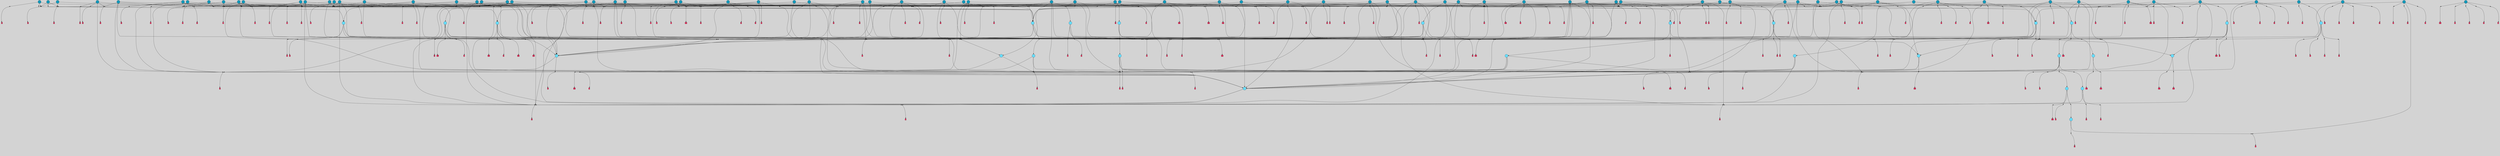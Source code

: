 // File exported with GEGELATI v1.3.1
// On the 2024-04-08 17:47:55
// With the File::TPGGraphDotExporter
digraph{
	graph[pad = "0.212, 0.055" bgcolor = lightgray]
	node[shape=circle style = filled label = ""]
		T3 [fillcolor="#66ddff"]
		T7 [fillcolor="#66ddff"]
		T9 [fillcolor="#66ddff"]
		T11 [fillcolor="#66ddff"]
		T24 [fillcolor="#66ddff"]
		T27 [fillcolor="#66ddff"]
		T54 [fillcolor="#66ddff"]
		T59 [fillcolor="#66ddff"]
		T82 [fillcolor="#66ddff"]
		T90 [fillcolor="#1199bb"]
		T95 [fillcolor="#66ddff"]
		T129 [fillcolor="#66ddff"]
		T159 [fillcolor="#66ddff"]
		T176 [fillcolor="#66ddff"]
		T212 [fillcolor="#66ddff"]
		T213 [fillcolor="#1199bb"]
		T255 [fillcolor="#66ddff"]
		T267 [fillcolor="#66ddff"]
		T274 [fillcolor="#1199bb"]
		T283 [fillcolor="#66ddff"]
		T300 [fillcolor="#66ddff"]
		T313 [fillcolor="#1199bb"]
		T318 [fillcolor="#66ddff"]
		T319 [fillcolor="#66ddff"]
		T320 [fillcolor="#66ddff"]
		T321 [fillcolor="#66ddff"]
		T322 [fillcolor="#66ddff"]
		T323 [fillcolor="#66ddff"]
		T324 [fillcolor="#66ddff"]
		T339 [fillcolor="#1199bb"]
		T344 [fillcolor="#1199bb"]
		T359 [fillcolor="#1199bb"]
		T374 [fillcolor="#1199bb"]
		T378 [fillcolor="#1199bb"]
		T383 [fillcolor="#66ddff"]
		T384 [fillcolor="#1199bb"]
		T387 [fillcolor="#1199bb"]
		T390 [fillcolor="#1199bb"]
		T391 [fillcolor="#1199bb"]
		T395 [fillcolor="#1199bb"]
		T404 [fillcolor="#1199bb"]
		T406 [fillcolor="#1199bb"]
		T409 [fillcolor="#1199bb"]
		T412 [fillcolor="#1199bb"]
		T419 [fillcolor="#1199bb"]
		T420 [fillcolor="#1199bb"]
		T422 [fillcolor="#1199bb"]
		T423 [fillcolor="#1199bb"]
		T424 [fillcolor="#1199bb"]
		T426 [fillcolor="#1199bb"]
		T427 [fillcolor="#1199bb"]
		T428 [fillcolor="#1199bb"]
		T429 [fillcolor="#1199bb"]
		T430 [fillcolor="#1199bb"]
		T431 [fillcolor="#66ddff"]
		T432 [fillcolor="#1199bb"]
		T433 [fillcolor="#1199bb"]
		T434 [fillcolor="#1199bb"]
		T435 [fillcolor="#1199bb"]
		T436 [fillcolor="#1199bb"]
		T437 [fillcolor="#1199bb"]
		T438 [fillcolor="#1199bb"]
		T439 [fillcolor="#1199bb"]
		T440 [fillcolor="#1199bb"]
		T441 [fillcolor="#1199bb"]
		T442 [fillcolor="#1199bb"]
		T443 [fillcolor="#1199bb"]
		T445 [fillcolor="#1199bb"]
		T446 [fillcolor="#1199bb"]
		T447 [fillcolor="#1199bb"]
		T449 [fillcolor="#1199bb"]
		T450 [fillcolor="#1199bb"]
		T451 [fillcolor="#1199bb"]
		T452 [fillcolor="#1199bb"]
		T456 [fillcolor="#1199bb"]
		T459 [fillcolor="#1199bb"]
		T461 [fillcolor="#1199bb"]
		T462 [fillcolor="#1199bb"]
		T464 [fillcolor="#1199bb"]
		T468 [fillcolor="#1199bb"]
		T470 [fillcolor="#1199bb"]
		T471 [fillcolor="#1199bb"]
		T474 [fillcolor="#1199bb"]
		T476 [fillcolor="#1199bb"]
		T478 [fillcolor="#1199bb"]
		T479 [fillcolor="#1199bb"]
		T480 [fillcolor="#1199bb"]
		T482 [fillcolor="#1199bb"]
		T483 [fillcolor="#1199bb"]
		T484 [fillcolor="#1199bb"]
		T485 [fillcolor="#1199bb"]
		T486 [fillcolor="#1199bb"]
		T488 [fillcolor="#1199bb"]
		T489 [fillcolor="#1199bb"]
		T490 [fillcolor="#1199bb"]
		T491 [fillcolor="#1199bb"]
		T492 [fillcolor="#1199bb"]
		T493 [fillcolor="#1199bb"]
		T494 [fillcolor="#1199bb"]
		T495 [fillcolor="#1199bb"]
		T496 [fillcolor="#1199bb"]
		T497 [fillcolor="#1199bb"]
		T498 [fillcolor="#1199bb"]
		T499 [fillcolor="#1199bb"]
		T500 [fillcolor="#1199bb"]
		T501 [fillcolor="#1199bb"]
		T502 [fillcolor="#1199bb"]
		T503 [fillcolor="#1199bb"]
		P4025 [fillcolor="#cccccc" shape=point] //6|
		I4025 [shape=box style=invis label="6|1&2|6#1|7&#92;n10|7&2|0#1|5&#92;n9|4&0|1#2|2&#92;n8|6&0|0#1|0&#92;n"]
		P4025 -> I4025[style=invis]
		A3192 [fillcolor="#ff3366" shape=box margin=0.03 width=0 height=0 label="3"]
		T3 -> P4025 -> A3192
		P4026 [fillcolor="#cccccc" shape=point] //3|
		I4026 [shape=box style=invis label="7|6&2|4#0|2&#92;n10|3&2|7#1|4&#92;n11|6&0|4#0|1&#92;n7|1&0|0#2|6&#92;n7|6&0|3#2|6&#92;n4|0&2|6#0|1&#92;n4|4&2|5#0|2&#92;n4|6&0|4#2|7&#92;n10|0&2|3#1|5&#92;n2|6&0|5#0|2&#92;n1|0&2|3#0|7&#92;n1|6&2|0#0|5&#92;n6|2&0|1#0|7&#92;n9|2&0|3#2|7&#92;n5|3&0|6#0|6&#92;n1|7&2|5#2|3&#92;n8|1&2|7#0|6&#92;n1|0&2|5#2|1&#92;n7|1&2|2#2|5&#92;n7|4&2|6#0|3&#92;n"]
		P4026 -> I4026[style=invis]
		A3193 [fillcolor="#ff3366" shape=box margin=0.03 width=0 height=0 label="4"]
		T3 -> P4026 -> A3193
		P4027 [fillcolor="#cccccc" shape=point] //-3|
		I4027 [shape=box style=invis label="1|6&2|7#0|7&#92;n10|2&0|7#1|3&#92;n9|6&2|7#2|2&#92;n5|3&0|7#0|7&#92;n1|6&2|3#0|0&#92;n2|3&2|3#2|2&#92;n5|1&2|6#0|6&#92;n"]
		P4027 -> I4027[style=invis]
		A3194 [fillcolor="#ff3366" shape=box margin=0.03 width=0 height=0 label="7"]
		T7 -> P4027 -> A3194
		P4028 [fillcolor="#cccccc" shape=point] //5|
		I4028 [shape=box style=invis label="0|5&2|3#0|1&#92;n0|6&2|1#2|4&#92;n6|2&2|6#0|7&#92;n7|4&0|3#0|1&#92;n5|4&0|7#1|6&#92;n9|1&0|5#2|2&#92;n6|3&2|3#1|7&#92;n11|7&2|4#1|6&#92;n2|5&0|1#0|0&#92;n4|7&0|0#0|2&#92;n6|2&0|6#0|0&#92;n2|1&2|6#2|4&#92;n10|0&2|0#1|0&#92;n6|6&2|4#0|6&#92;n"]
		P4028 -> I4028[style=invis]
		A3195 [fillcolor="#ff3366" shape=box margin=0.03 width=0 height=0 label="8"]
		T7 -> P4028 -> A3195
		P4029 [fillcolor="#cccccc" shape=point] //-6|
		I4029 [shape=box style=invis label="11|1&0|7#2|0&#92;n10|4&0|1#1|0&#92;n4|3&2|4#2|1&#92;n0|5&2|0#0|0&#92;n6|1&0|0#0|3&#92;n8|2&2|0#0|4&#92;n11|4&2|0#1|6&#92;n7|0&2|6#2|3&#92;n5|3&2|6#2|0&#92;n2|0&2|0#0|4&#92;n"]
		P4029 -> I4029[style=invis]
		A3196 [fillcolor="#ff3366" shape=box margin=0.03 width=0 height=0 label="9"]
		T9 -> P4029 -> A3196
		P4030 [fillcolor="#cccccc" shape=point] //2|
		I4030 [shape=box style=invis label="6|3&2|7#1|4&#92;n8|6&0|0#2|5&#92;n2|1&0|2#0|3&#92;n8|7&0|6#0|4&#92;n2|1&2|0#0|1&#92;n0|0&2|2#2|3&#92;n6|6&0|7#2|1&#92;n6|1&0|7#2|6&#92;n5|4&2|7#0|4&#92;n0|3&0|4#2|0&#92;n11|0&2|0#2|5&#92;n4|5&2|5#2|4&#92;n5|7&0|6#0|4&#92;n9|7&2|5#0|3&#92;n5|4&2|1#0|3&#92;n5|3&0|1#1|7&#92;n0|4&0|3#2|5&#92;n"]
		P4030 -> I4030[style=invis]
		A3197 [fillcolor="#ff3366" shape=box margin=0.03 width=0 height=0 label="10"]
		T9 -> P4030 -> A3197
		P4031 [fillcolor="#cccccc" shape=point] //6|
		I4031 [shape=box style=invis label="3|0&2|7#2|2&#92;n3|2&0|4#2|5&#92;n5|1&0|2#1|0&#92;n8|7&0|1#2|0&#92;n8|5&0|3#0|6&#92;n0|2&0|2#2|3&#92;n1|5&2|5#0|5&#92;n5|6&0|6#0|7&#92;n6|7&0|0#2|6&#92;n1|2&2|3#0|0&#92;n7|7&2|3#0|4&#92;n0|7&2|7#0|6&#92;n1|0&2|2#2|7&#92;n4|4&0|1#0|0&#92;n"]
		P4031 -> I4031[style=invis]
		A3198 [fillcolor="#ff3366" shape=box margin=0.03 width=0 height=0 label="11"]
		T11 -> P4031 -> A3198
		P4032 [fillcolor="#cccccc" shape=point] //-4|
		I4032 [shape=box style=invis label="4|1&0|4#2|6&#92;n1|2&2|2#2|0&#92;n1|2&2|0#0|6&#92;n8|4&2|3#2|5&#92;n5|5&2|1#1|0&#92;n"]
		P4032 -> I4032[style=invis]
		A3199 [fillcolor="#ff3366" shape=box margin=0.03 width=0 height=0 label="12"]
		T11 -> P4032 -> A3199
		P4033 [fillcolor="#cccccc" shape=point] //1|
		I4033 [shape=box style=invis label="5|1&0|6#2|7&#92;n2|4&0|4#2|2&#92;n0|6&0|5#0|4&#92;n10|6&2|5#1|6&#92;n9|3&0|1#1|7&#92;n10|3&2|2#1|0&#92;n5|0&0|0#2|1&#92;n11|3&2|3#1|5&#92;n10|3&0|1#1|0&#92;n2|4&0|1#0|1&#92;n0|2&0|3#2|4&#92;n9|2&2|1#2|5&#92;n11|7&2|6#2|6&#92;n"]
		P4033 -> I4033[style=invis]
		T24 -> P4033 -> T7
		P4034 [fillcolor="#cccccc" shape=point] //5|
		I4034 [shape=box style=invis label="3|0&2|0#0|1&#92;n3|0&0|7#0|1&#92;n5|3&0|2#2|6&#92;n4|4&2|4#2|6&#92;n11|2&0|7#1|6&#92;n2|7&2|2#2|5&#92;n9|3&2|6#2|7&#92;n7|7&0|0#0|4&#92;n6|1&2|4#2|3&#92;n5|4&2|0#1|6&#92;n1|3&0|7#0|4&#92;n"]
		P4034 -> I4034[style=invis]
		A3200 [fillcolor="#ff3366" shape=box margin=0.03 width=0 height=0 label="7"]
		T24 -> P4034 -> A3200
		P4035 [fillcolor="#cccccc" shape=point] //-2|
		I4035 [shape=box style=invis label="4|1&0|4#0|3&#92;n4|2&0|5#2|0&#92;n5|5&2|6#0|5&#92;n1|4&0|1#0|2&#92;n6|3&2|7#1|5&#92;n0|4&2|0#0|3&#92;n8|5&2|5#1|2&#92;n10|7&2|7#1|1&#92;n3|4&0|0#2|1&#92;n3|6&2|5#2|5&#92;n8|3&0|1#0|7&#92;n10|0&2|7#1|3&#92;n4|1&2|4#0|1&#92;n9|3&2|0#0|4&#92;n3|6&2|0#0|4&#92;n1|2&0|6#2|1&#92;n4|0&2|1#2|2&#92;n"]
		P4035 -> I4035[style=invis]
		A3201 [fillcolor="#ff3366" shape=box margin=0.03 width=0 height=0 label="14"]
		T24 -> P4035 -> A3201
		P4036 [fillcolor="#cccccc" shape=point] //2|
		I4036 [shape=box style=invis label="9|1&2|3#0|1&#92;n5|2&2|0#2|4&#92;n3|6&2|5#2|7&#92;n7|0&2|5#0|4&#92;n1|2&0|3#0|5&#92;n7|3&2|7#0|0&#92;n"]
		P4036 -> I4036[style=invis]
		A3202 [fillcolor="#ff3366" shape=box margin=0.03 width=0 height=0 label="2"]
		T27 -> P4036 -> A3202
		P4037 [fillcolor="#cccccc" shape=point] //-6|
		I4037 [shape=box style=invis label="7|5&0|4#0|4&#92;n11|0&2|5#2|1&#92;n"]
		P4037 -> I4037[style=invis]
		A3203 [fillcolor="#ff3366" shape=box margin=0.03 width=0 height=0 label="3"]
		T27 -> P4037 -> A3203
		T27 -> P4026
		P4038 [fillcolor="#cccccc" shape=point] //0|
		I4038 [shape=box style=invis label="2|5&0|1#0|6&#92;n6|1&2|2#2|7&#92;n8|0&0|3#1|4&#92;n4|3&2|5#2|4&#92;n8|1&2|4#0|0&#92;n6|6&0|1#2|6&#92;n11|7&2|4#2|5&#92;n6|2&2|4#0|2&#92;n8|5&2|4#2|4&#92;n2|1&2|1#2|2&#92;n2|7&2|5#2|6&#92;n9|7&0|5#0|4&#92;n1|2&0|5#2|6&#92;n4|2&2|3#2|7&#92;n3|3&2|1#0|2&#92;n"]
		P4038 -> I4038[style=invis]
		A3204 [fillcolor="#ff3366" shape=box margin=0.03 width=0 height=0 label="5"]
		T27 -> P4038 -> A3204
		P4039 [fillcolor="#cccccc" shape=point] //0|
		I4039 [shape=box style=invis label="4|0&0|3#2|7&#92;n10|2&0|3#1|7&#92;n3|5&0|2#0|3&#92;n4|5&0|0#2|1&#92;n10|7&2|0#1|2&#92;n5|3&2|3#1|6&#92;n9|5&2|0#0|4&#92;n5|4&2|7#0|2&#92;n10|3&2|7#1|4&#92;n7|2&0|1#2|6&#92;n8|6&0|5#0|5&#92;n8|7&2|3#0|5&#92;n2|6&2|4#0|0&#92;n"]
		P4039 -> I4039[style=invis]
		A3205 [fillcolor="#ff3366" shape=box margin=0.03 width=0 height=0 label="5"]
		T27 -> P4039 -> A3205
		P4040 [fillcolor="#cccccc" shape=point] //8|
		I4040 [shape=box style=invis label="9|0&0|1#2|0&#92;n10|1&2|5#1|4&#92;n8|2&2|6#0|4&#92;n2|4&2|5#2|3&#92;n4|2&2|2#0|2&#92;n7|5&0|2#0|0&#92;n8|2&2|1#1|3&#92;n8|7&0|7#2|1&#92;n1|1&0|0#0|7&#92;n5|6&2|5#1|0&#92;n6|6&2|5#0|0&#92;n11|4&0|3#2|6&#92;n4|2&2|4#0|7&#92;n5|6&0|1#2|0&#92;n11|3&0|2#0|7&#92;n"]
		P4040 -> I4040[style=invis]
		A3206 [fillcolor="#ff3366" shape=box margin=0.03 width=0 height=0 label="6"]
		T54 -> P4040 -> A3206
		T54 -> P4034
		P4041 [fillcolor="#cccccc" shape=point] //-10|
		I4041 [shape=box style=invis label="3|6&0|0#0|4&#92;n4|1&2|4#0|1&#92;n5|1&0|1#0|4&#92;n5|5&2|6#0|5&#92;n6|5&0|6#0|3&#92;n11|1&2|0#0|1&#92;n0|7&2|0#0|3&#92;n1|2&0|6#0|1&#92;n8|0&0|4#2|0&#92;n0|4&0|7#2|7&#92;n7|0&2|7#1|3&#92;n3|1&0|5#2|5&#92;n5|1&0|4#0|3&#92;n2|2&0|2#0|0&#92;n8|3&0|1#0|7&#92;n3|0&0|3#0|5&#92;n7|2&0|5#2|0&#92;n6|3&2|7#1|5&#92;n4|7&2|7#2|1&#92;n"]
		P4041 -> I4041[style=invis]
		A3207 [fillcolor="#ff3366" shape=box margin=0.03 width=0 height=0 label="14"]
		T54 -> P4041 -> A3207
		T54 -> P4028
		P4042 [fillcolor="#cccccc" shape=point] //8|
		I4042 [shape=box style=invis label="9|0&0|1#2|0&#92;n10|1&2|5#1|4&#92;n8|2&2|6#0|4&#92;n4|5&0|3#0|1&#92;n2|4&2|5#2|3&#92;n4|2&2|2#0|2&#92;n7|5&0|2#0|0&#92;n8|2&2|1#1|3&#92;n8|7&0|7#2|1&#92;n1|1&0|0#0|7&#92;n5|6&2|5#1|0&#92;n6|3&2|5#0|0&#92;n11|4&0|3#2|6&#92;n1|2&2|4#0|7&#92;n5|6&0|1#2|0&#92;n11|3&0|2#0|7&#92;n"]
		P4042 -> I4042[style=invis]
		A3208 [fillcolor="#ff3366" shape=box margin=0.03 width=0 height=0 label="6"]
		T59 -> P4042 -> A3208
		T59 -> P4034
		T59 -> P4029
		T59 -> P4034
		P4043 [fillcolor="#cccccc" shape=point] //6|
		I4043 [shape=box style=invis label="7|0&2|5#1|2&#92;n10|6&2|1#1|3&#92;n7|5&0|2#0|7&#92;n10|7&0|1#1|5&#92;n4|6&2|5#0|5&#92;n4|4&0|7#2|7&#92;n"]
		P4043 -> I4043[style=invis]
		A3209 [fillcolor="#ff3366" shape=box margin=0.03 width=0 height=0 label="7"]
		T82 -> P4043 -> A3209
		P4044 [fillcolor="#cccccc" shape=point] //6|
		I4044 [shape=box style=invis label="0|5&2|3#0|1&#92;n0|6&2|1#2|4&#92;n9|1&0|5#2|2&#92;n7|4&0|3#0|1&#92;n5|4&0|7#1|6&#92;n2|5&0|1#0|0&#92;n6|3&2|3#1|7&#92;n11|7&2|4#1|6&#92;n6|2&2|6#0|1&#92;n4|7&0|0#0|2&#92;n6|2&0|6#0|0&#92;n9|1&2|6#2|4&#92;n10|0&2|0#1|0&#92;n6|6&2|4#0|6&#92;n"]
		P4044 -> I4044[style=invis]
		A3210 [fillcolor="#ff3366" shape=box margin=0.03 width=0 height=0 label="8"]
		T82 -> P4044 -> A3210
		T82 -> P4029
		P4045 [fillcolor="#cccccc" shape=point] //-2|
		I4045 [shape=box style=invis label="8|4&2|1#2|5&#92;n4|1&0|7#2|1&#92;n5|7&2|3#2|2&#92;n10|4&2|5#1|7&#92;n10|0&2|6#1|3&#92;n4|5&2|7#0|6&#92;n9|5&2|4#0|4&#92;n2|4&0|5#0|7&#92;n11|1&2|4#2|6&#92;n5|6&0|7#1|2&#92;n2|7&2|7#2|6&#92;n5|2&0|5#1|5&#92;n3|0&0|6#0|2&#92;n4|0&0|4#2|4&#92;n4|4&2|6#0|7&#92;n10|6&2|0#1|4&#92;n9|7&0|3#1|4&#92;n1|4&2|6#0|3&#92;n11|5&2|6#0|3&#92;n0|3&0|5#0|1&#92;n"]
		P4045 -> I4045[style=invis]
		A3211 [fillcolor="#ff3366" shape=box margin=0.03 width=0 height=0 label="13"]
		T90 -> P4045 -> A3211
		P4046 [fillcolor="#cccccc" shape=point] //4|
		I4046 [shape=box style=invis label="7|1&2|6#1|3&#92;n10|1&0|3#1|6&#92;n8|5&2|3#2|1&#92;n11|5&0|0#2|6&#92;n4|1&0|6#0|0&#92;n11|1&0|2#0|3&#92;n2|0&2|1#0|7&#92;n"]
		P4046 -> I4046[style=invis]
		A3212 [fillcolor="#ff3366" shape=box margin=0.03 width=0 height=0 label="2"]
		T90 -> P4046 -> A3212
		P4047 [fillcolor="#cccccc" shape=point] //7|
		I4047 [shape=box style=invis label="10|3&0|1#1|4&#92;n4|6&0|0#0|2&#92;n4|5&0|6#0|0&#92;n4|3&0|6#2|1&#92;n7|0&0|3#1|2&#92;n4|7&0|6#0|5&#92;n7|6&0|7#0|6&#92;n6|6&0|0#0|3&#92;n11|1&0|4#2|5&#92;n10|2&0|3#1|2&#92;n"]
		P4047 -> I4047[style=invis]
		A3213 [fillcolor="#ff3366" shape=box margin=0.03 width=0 height=0 label="4"]
		T90 -> P4047 -> A3213
		P4048 [fillcolor="#cccccc" shape=point] //-3|
		I4048 [shape=box style=invis label="8|1&2|3#0|5&#92;n0|6&0|5#0|5&#92;n3|7&2|1#0|6&#92;n3|5&0|1#0|0&#92;n9|5&2|0#0|4&#92;n3|5&0|2#0|3&#92;n10|6&2|4#1|0&#92;n9|4&2|7#2|6&#92;n1|7&2|5#2|2&#92;n"]
		P4048 -> I4048[style=invis]
		A3214 [fillcolor="#ff3366" shape=box margin=0.03 width=0 height=0 label="5"]
		T90 -> P4048 -> A3214
		P4049 [fillcolor="#cccccc" shape=point] //-7|
		I4049 [shape=box style=invis label="3|0&2|0#0|1&#92;n1|1&0|2#0|4&#92;n11|2&0|7#1|6&#92;n9|7&0|0#0|4&#92;n3|0&0|7#0|1&#92;n9|3&2|6#2|7&#92;n5|3&0|2#2|6&#92;n6|1&2|4#2|3&#92;n5|4&2|0#1|6&#92;n1|3&0|7#0|7&#92;n"]
		P4049 -> I4049[style=invis]
		A3215 [fillcolor="#ff3366" shape=box margin=0.03 width=0 height=0 label="7"]
		T90 -> P4049 -> A3215
		P4050 [fillcolor="#cccccc" shape=point] //4|
		I4050 [shape=box style=invis label="4|3&0|6#0|3&#92;n5|7&2|3#2|2&#92;n5|6&0|7#1|2&#92;n1|4&2|6#0|3&#92;n8|4&2|1#2|5&#92;n9|5&2|4#1|4&#92;n2|4&0|5#0|7&#92;n10|0&0|6#1|3&#92;n3|0&0|6#0|2&#92;n2|7&2|7#2|6&#92;n5|2&0|5#1|5&#92;n10|4&2|5#1|7&#92;n4|0&0|4#2|4&#92;n11|1&0|4#2|6&#92;n10|6&2|0#1|4&#92;n9|7&0|3#1|4&#92;n4|5&2|7#0|6&#92;n11|5&2|6#2|3&#92;n0|3&0|5#0|1&#92;n"]
		P4050 -> I4050[style=invis]
		A3216 [fillcolor="#ff3366" shape=box margin=0.03 width=0 height=0 label="13"]
		T95 -> P4050 -> A3216
		P4051 [fillcolor="#cccccc" shape=point] //8|
		I4051 [shape=box style=invis label="9|7&0|5#2|5&#92;n3|3&2|3#0|2&#92;n9|5&2|2#1|0&#92;n2|3&0|6#0|3&#92;n4|4&2|5#2|7&#92;n11|3&2|0#1|5&#92;n6|6&2|1#2|2&#92;n4|6&0|1#2|2&#92;n2|5&2|7#2|2&#92;n7|7&2|2#2|3&#92;n6|5&0|3#2|6&#92;n6|7&0|6#0|2&#92;n"]
		P4051 -> I4051[style=invis]
		A3217 [fillcolor="#ff3366" shape=box margin=0.03 width=0 height=0 label="14"]
		T95 -> P4051 -> A3217
		P4052 [fillcolor="#cccccc" shape=point] //2|
		I4052 [shape=box style=invis label="4|1&0|4#2|6&#92;n5|5&2|1#1|0&#92;n1|0&2|0#0|6&#92;n8|4&2|3#2|5&#92;n"]
		P4052 -> I4052[style=invis]
		T95 -> P4052 -> T11
		P4053 [fillcolor="#cccccc" shape=point] //-9|
		I4053 [shape=box style=invis label="2|0&2|0#2|1&#92;n4|4&2|4#2|6&#92;n9|1&0|3#1|7&#92;n5|3&0|2#2|6&#92;n2|7&2|2#2|5&#92;n5|4&2|0#1|6&#92;n3|0&0|7#0|1&#92;n1|3&0|7#0|4&#92;n11|6&2|2#0|7&#92;n7|7&0|0#0|4&#92;n11|0&0|7#1|6&#92;n9|3&2|6#2|7&#92;n"]
		P4053 -> I4053[style=invis]
		A3218 [fillcolor="#ff3366" shape=box margin=0.03 width=0 height=0 label="7"]
		T95 -> P4053 -> A3218
		P4054 [fillcolor="#cccccc" shape=point] //-8|
		I4054 [shape=box style=invis label="7|5&0|4#2|4&#92;n"]
		P4054 -> I4054[style=invis]
		A3219 [fillcolor="#ff3366" shape=box margin=0.03 width=0 height=0 label="3"]
		T95 -> P4054 -> A3219
		T129 -> P4040
		T129 -> P4034
		P4055 [fillcolor="#cccccc" shape=point] //10|
		I4055 [shape=box style=invis label="4|5&2|7#2|1&#92;n1|7&2|3#0|6&#92;n3|5&2|2#0|3&#92;n10|3&0|7#1|4&#92;n7|1&0|4#2|6&#92;n10|2&0|3#1|7&#92;n9|5&2|0#0|4&#92;n4|0&0|3#2|7&#92;n11|4&2|6#1|2&#92;n5|4&2|7#0|2&#92;n2|6&2|4#0|0&#92;n6|5&0|7#2|1&#92;n5|3&2|3#1|6&#92;n10|7&2|0#1|2&#92;n"]
		P4055 -> I4055[style=invis]
		A3220 [fillcolor="#ff3366" shape=box margin=0.03 width=0 height=0 label="5"]
		T129 -> P4055 -> A3220
		P4056 [fillcolor="#cccccc" shape=point] //5|
		I4056 [shape=box style=invis label="9|4&2|3#1|3&#92;n0|4&2|4#0|5&#92;n6|1&2|6#2|5&#92;n4|0&0|5#2|0&#92;n"]
		P4056 -> I4056[style=invis]
		A3221 [fillcolor="#ff3366" shape=box margin=0.03 width=0 height=0 label="7"]
		T129 -> P4056 -> A3221
		P4057 [fillcolor="#cccccc" shape=point] //6|
		I4057 [shape=box style=invis label="9|4&2|7#0|6&#92;n8|4&0|1#1|0&#92;n1|3&0|0#2|1&#92;n2|4&0|6#2|2&#92;n5|1&2|5#0|7&#92;n3|0&0|3#2|6&#92;n2|2&2|6#0|2&#92;n8|4&0|4#2|2&#92;n5|1&2|4#0|3&#92;n9|4&0|6#0|6&#92;n5|0&2|2#1|5&#92;n11|7&0|0#1|1&#92;n0|4&0|3#0|3&#92;n7|7&2|4#2|5&#92;n1|5&0|1#2|1&#92;n"]
		P4057 -> I4057[style=invis]
		A3222 [fillcolor="#ff3366" shape=box margin=0.03 width=0 height=0 label="1"]
		T129 -> P4057 -> A3222
		P4058 [fillcolor="#cccccc" shape=point] //7|
		I4058 [shape=box style=invis label="7|0&2|1#2|0&#92;n9|7&2|1#1|7&#92;n8|2&0|1#1|0&#92;n6|6&0|2#1|1&#92;n2|2&0|5#0|0&#92;n5|7&0|0#2|1&#92;n5|1&2|5#1|5&#92;n4|7&2|4#2|3&#92;n10|5&2|2#1|5&#92;n1|3&2|2#2|0&#92;n10|2&2|6#1|5&#92;n"]
		P4058 -> I4058[style=invis]
		A3223 [fillcolor="#ff3366" shape=box margin=0.03 width=0 height=0 label="1"]
		T159 -> P4058 -> A3223
		P4059 [fillcolor="#cccccc" shape=point] //7|
		I4059 [shape=box style=invis label="7|4&2|7#0|4&#92;n4|6&0|1#2|5&#92;n2|1&2|3#0|0&#92;n4|3&2|0#0|1&#92;n0|0&2|7#2|7&#92;n7|7&0|5#2|3&#92;n5|0&2|1#2|2&#92;n10|0&0|4#1|2&#92;n4|4&0|7#0|0&#92;n6|7&0|2#0|1&#92;n1|4&2|5#0|4&#92;n"]
		P4059 -> I4059[style=invis]
		A3224 [fillcolor="#ff3366" shape=box margin=0.03 width=0 height=0 label="0"]
		T159 -> P4059 -> A3224
		P4060 [fillcolor="#cccccc" shape=point] //5|
		I4060 [shape=box style=invis label="0|5&2|3#0|1&#92;n0|6&2|1#2|4&#92;n6|2&2|6#0|7&#92;n9|0&2|7#1|1&#92;n7|4&0|3#0|1&#92;n11|7&2|4#1|6&#92;n9|1&0|5#2|2&#92;n5|4&0|7#1|6&#92;n2|5&0|1#0|0&#92;n4|7&0|0#0|2&#92;n6|2&0|6#0|0&#92;n2|1&2|6#2|4&#92;n10|0&0|0#1|0&#92;n6|6&2|4#0|6&#92;n"]
		P4060 -> I4060[style=invis]
		T159 -> P4060 -> T129
		P4061 [fillcolor="#cccccc" shape=point] //3|
		I4061 [shape=box style=invis label="4|7&0|7#2|7&#92;n11|5&2|6#0|2&#92;n5|5&2|6#2|0&#92;n3|2&0|6#0|3&#92;n10|2&2|5#1|5&#92;n9|4&2|3#1|5&#92;n2|5&2|7#2|4&#92;n11|3&2|5#1|0&#92;n7|0&0|7#2|1&#92;n1|2&0|5#0|1&#92;n"]
		P4061 -> I4061[style=invis]
		A3225 [fillcolor="#ff3366" shape=box margin=0.03 width=0 height=0 label="5"]
		T176 -> P4061 -> A3225
		P4062 [fillcolor="#cccccc" shape=point] //2|
		I4062 [shape=box style=invis label="7|1&0|6#0|1&#92;n5|2&2|5#1|6&#92;n10|1&2|1#1|1&#92;n4|7&0|4#2|2&#92;n11|7&0|4#2|7&#92;n5|0&0|5#1|7&#92;n8|2&0|5#2|4&#92;n10|0&2|6#1|6&#92;n5|1&0|1#2|3&#92;n1|6&2|0#0|1&#92;n9|6&2|2#1|4&#92;n3|4&2|3#0|0&#92;n10|1&0|1#1|0&#92;n2|2&0|1#2|1&#92;n3|1&2|7#0|3&#92;n"]
		P4062 -> I4062[style=invis]
		A3226 [fillcolor="#ff3366" shape=box margin=0.03 width=0 height=0 label="10"]
		T176 -> P4062 -> A3226
		P4063 [fillcolor="#cccccc" shape=point] //-1|
		I4063 [shape=box style=invis label="1|7&2|1#0|6&#92;n8|1&2|3#0|5&#92;n10|6&2|7#1|0&#92;n1|7&2|5#0|2&#92;n0|3&0|3#2|2&#92;n3|5&0|1#0|0&#92;n3|5&0|2#0|3&#92;n1|5&2|0#0|4&#92;n5|7&2|2#2|5&#92;n4|0&2|3#0|3&#92;n"]
		P4063 -> I4063[style=invis]
		T176 -> P4063 -> T3
		P4064 [fillcolor="#cccccc" shape=point] //-3|
		I4064 [shape=box style=invis label="6|3&2|4#1|4&#92;n5|3&0|1#1|7&#92;n2|1&0|2#2|3&#92;n8|7&0|6#0|4&#92;n2|1&2|0#0|1&#92;n0|0&2|2#2|3&#92;n6|1&0|7#2|6&#92;n5|7&0|2#0|4&#92;n0|3&0|4#2|0&#92;n11|0&2|0#2|5&#92;n6|0&2|0#1|4&#92;n8|6&0|2#2|5&#92;n5|4&2|1#0|3&#92;n9|7&2|5#0|3&#92;n5|4&2|7#0|4&#92;n"]
		P4064 -> I4064[style=invis]
		A3227 [fillcolor="#ff3366" shape=box margin=0.03 width=0 height=0 label="10"]
		T176 -> P4064 -> A3227
		P4065 [fillcolor="#cccccc" shape=point] //4|
		I4065 [shape=box style=invis label="7|1&0|6#0|1&#92;n5|2&2|5#1|6&#92;n10|1&2|1#1|1&#92;n9|6&2|2#1|4&#92;n4|7&0|4#2|2&#92;n9|6&0|4#1|1&#92;n10|0&2|6#1|6&#92;n5|1&0|1#2|3&#92;n1|6&2|0#0|1&#92;n8|2&0|5#2|4&#92;n3|4&2|3#0|0&#92;n10|1&0|5#1|0&#92;n2|2&0|1#2|1&#92;n3|1&2|7#0|3&#92;n"]
		P4065 -> I4065[style=invis]
		A3228 [fillcolor="#ff3366" shape=box margin=0.03 width=0 height=0 label="10"]
		T176 -> P4065 -> A3228
		P4066 [fillcolor="#cccccc" shape=point] //6|
		I4066 [shape=box style=invis label="9|4&2|7#0|6&#92;n8|4&0|1#1|0&#92;n1|3&0|0#2|1&#92;n2|4&0|6#2|2&#92;n5|1&2|5#0|7&#92;n3|0&0|3#2|6&#92;n2|2&2|6#0|2&#92;n8|4&0|4#2|2&#92;n5|1&2|4#0|3&#92;n9|4&0|6#0|6&#92;n5|0&2|2#1|5&#92;n11|7&0|0#1|1&#92;n0|4&0|3#0|3&#92;n7|7&2|4#2|5&#92;n1|5&0|1#2|1&#92;n"]
		P4066 -> I4066[style=invis]
		A3229 [fillcolor="#ff3366" shape=box margin=0.03 width=0 height=0 label="1"]
		T212 -> P4066 -> A3229
		P4067 [fillcolor="#cccccc" shape=point] //5|
		I4067 [shape=box style=invis label="9|4&2|3#1|3&#92;n0|4&2|4#0|5&#92;n6|1&2|6#2|5&#92;n4|0&0|5#2|0&#92;n"]
		P4067 -> I4067[style=invis]
		A3230 [fillcolor="#ff3366" shape=box margin=0.03 width=0 height=0 label="7"]
		T212 -> P4067 -> A3230
		P4068 [fillcolor="#cccccc" shape=point] //5|
		I4068 [shape=box style=invis label="3|0&2|0#0|1&#92;n3|0&0|7#0|1&#92;n5|3&0|2#2|6&#92;n4|4&2|4#2|6&#92;n11|2&0|7#1|6&#92;n2|7&2|2#2|5&#92;n9|3&2|6#2|7&#92;n7|7&0|0#0|4&#92;n6|1&2|4#2|3&#92;n5|4&2|0#1|6&#92;n1|3&0|7#0|4&#92;n"]
		P4068 -> I4068[style=invis]
		A3231 [fillcolor="#ff3366" shape=box margin=0.03 width=0 height=0 label="7"]
		T212 -> P4068 -> A3231
		P4069 [fillcolor="#cccccc" shape=point] //8|
		I4069 [shape=box style=invis label="9|0&0|1#2|0&#92;n10|1&2|5#1|4&#92;n8|2&2|6#0|4&#92;n2|4&2|5#2|3&#92;n4|2&2|2#0|2&#92;n7|5&0|2#0|0&#92;n8|2&2|1#1|3&#92;n8|7&0|7#2|1&#92;n1|1&0|0#0|7&#92;n5|6&2|5#1|0&#92;n6|6&2|5#0|0&#92;n11|4&0|3#2|6&#92;n4|2&2|4#0|7&#92;n5|6&0|1#2|0&#92;n11|3&0|2#0|7&#92;n"]
		P4069 -> I4069[style=invis]
		A3232 [fillcolor="#ff3366" shape=box margin=0.03 width=0 height=0 label="6"]
		T212 -> P4069 -> A3232
		P4070 [fillcolor="#cccccc" shape=point] //5|
		I4070 [shape=box style=invis label="0|5&2|3#0|1&#92;n0|6&2|1#2|4&#92;n6|2&2|6#0|7&#92;n9|0&2|7#1|1&#92;n7|4&0|3#0|1&#92;n11|7&2|4#1|6&#92;n9|1&0|5#2|2&#92;n5|4&0|7#1|6&#92;n2|5&0|1#0|0&#92;n4|7&0|0#0|2&#92;n6|2&0|6#0|0&#92;n2|1&2|6#2|4&#92;n10|0&0|0#1|0&#92;n6|6&2|4#0|6&#92;n"]
		P4070 -> I4070[style=invis]
		T213 -> P4070 -> T212
		P4071 [fillcolor="#cccccc" shape=point] //7|
		I4071 [shape=box style=invis label="7|4&2|7#0|4&#92;n4|6&0|1#2|5&#92;n2|1&2|3#0|0&#92;n4|3&2|0#0|1&#92;n0|0&2|7#2|7&#92;n7|7&0|5#2|3&#92;n5|0&2|1#2|2&#92;n10|0&0|4#1|2&#92;n4|4&0|7#0|0&#92;n6|7&0|2#0|1&#92;n1|4&2|5#0|4&#92;n"]
		P4071 -> I4071[style=invis]
		A3233 [fillcolor="#ff3366" shape=box margin=0.03 width=0 height=0 label="0"]
		T213 -> P4071 -> A3233
		P4072 [fillcolor="#cccccc" shape=point] //10|
		I4072 [shape=box style=invis label="4|5&2|7#2|1&#92;n1|7&2|3#0|6&#92;n3|5&2|2#0|3&#92;n10|3&0|7#1|4&#92;n7|1&0|4#2|6&#92;n10|2&0|3#1|7&#92;n9|5&2|0#0|4&#92;n4|0&0|3#2|7&#92;n11|4&2|6#1|2&#92;n5|4&2|7#0|2&#92;n2|6&2|4#0|0&#92;n6|5&0|7#2|1&#92;n5|3&2|3#1|6&#92;n10|7&2|0#1|2&#92;n"]
		P4072 -> I4072[style=invis]
		A3234 [fillcolor="#ff3366" shape=box margin=0.03 width=0 height=0 label="5"]
		T212 -> P4072 -> A3234
		P4073 [fillcolor="#cccccc" shape=point] //7|
		I4073 [shape=box style=invis label="7|0&2|1#2|0&#92;n9|7&2|1#1|7&#92;n8|2&0|1#1|0&#92;n6|6&0|2#1|1&#92;n2|2&0|5#0|0&#92;n5|7&0|0#2|1&#92;n5|1&2|5#1|5&#92;n4|7&2|4#2|3&#92;n10|5&2|2#1|5&#92;n1|3&2|2#2|0&#92;n10|2&2|6#1|5&#92;n"]
		P4073 -> I4073[style=invis]
		A3235 [fillcolor="#ff3366" shape=box margin=0.03 width=0 height=0 label="1"]
		T213 -> P4073 -> A3235
		T255 -> P4063
		P4074 [fillcolor="#cccccc" shape=point] //-9|
		I4074 [shape=box style=invis label="7|1&0|0#2|6&#92;n1|6&0|4#2|7&#92;n7|6&2|4#0|2&#92;n10|7&2|1#1|3&#92;n7|6&0|3#2|6&#92;n4|0&2|2#2|1&#92;n1|0&0|5#2|3&#92;n6|1&2|6#1|1&#92;n7|4&2|6#1|0&#92;n9|5&0|1#0|2&#92;n9|2&0|3#0|7&#92;n6|0&2|7#0|6&#92;n10|5&2|3#1|5&#92;n10|0&2|7#1|4&#92;n1|0&2|3#0|7&#92;n5|2&0|6#0|6&#92;n2|6&0|1#0|2&#92;n7|4&2|5#0|3&#92;n3|6&2|4#0|5&#92;n1|6&2|0#0|5&#92;n"]
		P4074 -> I4074[style=invis]
		A3236 [fillcolor="#ff3366" shape=box margin=0.03 width=0 height=0 label="4"]
		T255 -> P4074 -> A3236
		P4075 [fillcolor="#cccccc" shape=point] //7|
		I4075 [shape=box style=invis label="9|6&2|6#1|3&#92;n9|7&2|0#1|7&#92;n3|0&2|0#0|0&#92;n1|6&0|0#0|4&#92;n7|4&0|3#0|1&#92;n"]
		P4075 -> I4075[style=invis]
		A3237 [fillcolor="#ff3366" shape=box margin=0.03 width=0 height=0 label="12"]
		T255 -> P4075 -> A3237
		P4076 [fillcolor="#cccccc" shape=point] //-9|
		I4076 [shape=box style=invis label="11|5&0|0#2|6&#92;n8|5&2|3#2|1&#92;n7|1&0|6#1|3&#92;n11|4&0|2#0|1&#92;n9|0&2|7#1|6&#92;n10|1&0|3#1|6&#92;n0|3&0|4#2|5&#92;n5|7&2|3#1|6&#92;n2|0&2|1#0|7&#92;n"]
		P4076 -> I4076[style=invis]
		A3238 [fillcolor="#ff3366" shape=box margin=0.03 width=0 height=0 label="2"]
		T255 -> P4076 -> A3238
		P4077 [fillcolor="#cccccc" shape=point] //-7|
		I4077 [shape=box style=invis label="9|1&2|7#2|1&#92;n7|0&2|0#2|7&#92;n2|3&2|3#2|2&#92;n8|5&2|1#0|3&#92;n5|5&0|7#0|1&#92;n1|6&2|7#0|7&#92;n10|2&0|7#1|3&#92;n6|4&2|2#2|4&#92;n0|6&2|5#0|2&#92;n"]
		P4077 -> I4077[style=invis]
		A3239 [fillcolor="#ff3366" shape=box margin=0.03 width=0 height=0 label="7"]
		T255 -> P4077 -> A3239
		P4078 [fillcolor="#cccccc" shape=point] //-9|
		I4078 [shape=box style=invis label="4|7&2|6#0|5&#92;n11|3&0|2#2|6&#92;n10|2&2|4#1|6&#92;n3|0&2|6#2|7&#92;n4|3&0|5#0|7&#92;n2|3&0|7#0|7&#92;n10|6&0|7#1|5&#92;n10|1&2|2#1|1&#92;n1|7&0|3#2|6&#92;n"]
		P4078 -> I4078[style=invis]
		A3240 [fillcolor="#ff3366" shape=box margin=0.03 width=0 height=0 label="4"]
		T267 -> P4078 -> A3240
		T267 -> P4034
		P4079 [fillcolor="#cccccc" shape=point] //-10|
		I4079 [shape=box style=invis label="4|2&2|0#2|4&#92;n7|3&2|7#0|0&#92;n11|5&2|2#0|2&#92;n9|6&2|3#0|1&#92;n0|0&2|2#0|5&#92;n2|3&2|1#2|0&#92;n"]
		P4079 -> I4079[style=invis]
		A3241 [fillcolor="#ff3366" shape=box margin=0.03 width=0 height=0 label="2"]
		T267 -> P4079 -> A3241
		P4080 [fillcolor="#cccccc" shape=point] //-2|
		I4080 [shape=box style=invis label="5|2&2|0#2|4&#92;n9|1&2|3#0|1&#92;n3|6&2|5#2|7&#92;n7|0&2|1#0|4&#92;n1|2&0|3#0|5&#92;n7|3&2|7#0|0&#92;n"]
		P4080 -> I4080[style=invis]
		A3242 [fillcolor="#ff3366" shape=box margin=0.03 width=0 height=0 label="2"]
		T267 -> P4080 -> A3242
		P4081 [fillcolor="#cccccc" shape=point] //-9|
		I4081 [shape=box style=invis label="4|1&0|4#2|6&#92;n11|0&2|0#0|6&#92;n8|4&2|3#2|5&#92;n6|0&0|3#0|1&#92;n"]
		P4081 -> I4081[style=invis]
		T267 -> P4081 -> T11
		T274 -> P4063
		P4082 [fillcolor="#cccccc" shape=point] //-2|
		I4082 [shape=box style=invis label="7|1&0|0#2|6&#92;n5|2&0|6#0|6&#92;n7|6&2|4#0|2&#92;n10|7&2|1#1|3&#92;n7|6&0|3#2|6&#92;n4|0&2|2#2|1&#92;n1|0&0|5#2|3&#92;n6|1&2|6#1|1&#92;n7|4&2|6#1|0&#92;n7|4&2|5#0|3&#92;n9|2&0|3#0|7&#92;n6|0&2|7#0|7&#92;n10|5&2|3#1|5&#92;n10|0&2|7#1|4&#92;n1|0&2|3#0|7&#92;n1|6&0|1#2|7&#92;n2|6&0|1#0|2&#92;n9|5&0|1#0|2&#92;n3|6&2|4#0|5&#92;n1|6&2|0#0|5&#92;n"]
		P4082 -> I4082[style=invis]
		A3243 [fillcolor="#ff3366" shape=box margin=0.03 width=0 height=0 label="4"]
		T274 -> P4082 -> A3243
		T274 -> P4077
		P4083 [fillcolor="#cccccc" shape=point] //9|
		I4083 [shape=box style=invis label="2|3&0|1#0|2&#92;n1|6&0|2#2|7&#92;n6|0&2|7#0|6&#92;n10|7&2|1#1|3&#92;n7|4&2|6#1|0&#92;n1|1&0|5#2|3&#92;n4|0&2|2#2|1&#92;n6|1&2|6#1|1&#92;n7|6&0|3#2|6&#92;n9|5&0|1#0|2&#92;n9|2&0|3#0|7&#92;n7|6&0|4#0|2&#92;n10|5&2|3#1|5&#92;n10|0&2|7#1|4&#92;n1|0&2|3#0|7&#92;n5|2&0|6#0|6&#92;n7|1&0|0#2|6&#92;n7|4&2|5#0|3&#92;n3|6&2|4#0|5&#92;n1|6&2|0#0|5&#92;n"]
		P4083 -> I4083[style=invis]
		A3244 [fillcolor="#ff3366" shape=box margin=0.03 width=0 height=0 label="4"]
		T274 -> P4083 -> A3244
		P4084 [fillcolor="#cccccc" shape=point] //-2|
		I4084 [shape=box style=invis label="8|4&2|1#2|5&#92;n4|1&2|7#2|1&#92;n5|7&2|3#2|2&#92;n10|4&2|5#1|7&#92;n10|0&2|6#1|3&#92;n4|5&2|7#0|6&#92;n9|5&2|4#0|4&#92;n2|4&0|5#0|7&#92;n11|1&2|4#2|6&#92;n1|4&2|6#0|3&#92;n2|7&2|7#2|6&#92;n3|0&0|6#0|2&#92;n4|0&0|4#2|4&#92;n4|4&2|6#0|7&#92;n10|6&2|0#1|4&#92;n9|7&0|3#1|4&#92;n5|6&0|7#1|2&#92;n11|5&2|6#0|3&#92;n0|3&0|5#0|1&#92;n"]
		P4084 -> I4084[style=invis]
		T274 -> P4084 -> T9
		P4085 [fillcolor="#cccccc" shape=point] //-6|
		I4085 [shape=box style=invis label="3|0&2|0#2|1&#92;n3|0&0|7#0|1&#92;n5|3&0|2#2|6&#92;n4|4&2|4#2|6&#92;n5|4&2|0#1|6&#92;n9|3&2|6#2|7&#92;n1|3&0|7#0|4&#92;n11|6&2|2#0|7&#92;n7|7&0|0#0|4&#92;n6|1&2|4#2|3&#92;n11|4&0|7#1|6&#92;n2|7&2|2#2|5&#92;n"]
		P4085 -> I4085[style=invis]
		A3245 [fillcolor="#ff3366" shape=box margin=0.03 width=0 height=0 label="7"]
		T283 -> P4085 -> A3245
		T283 -> P4059
		P4086 [fillcolor="#cccccc" shape=point] //-5|
		I4086 [shape=box style=invis label="10|6&2|5#1|6&#92;n9|3&0|1#1|7&#92;n2|4&0|1#0|1&#92;n11|3&0|7#1|6&#92;n5|1&0|6#2|7&#92;n8|0&0|0#0|1&#92;n0|6&0|7#0|4&#92;n6|7&2|6#2|6&#92;n11|0&2|3#0|5&#92;n"]
		P4086 -> I4086[style=invis]
		T283 -> P4086 -> T7
		P4087 [fillcolor="#cccccc" shape=point] //-2|
		I4087 [shape=box style=invis label="0|6&2|6#0|5&#92;n8|7&2|4#0|7&#92;n9|5&2|6#1|3&#92;n6|0&0|2#1|1&#92;n9|3&0|7#2|5&#92;n1|2&2|6#2|2&#92;n"]
		P4087 -> I4087[style=invis]
		A3246 [fillcolor="#ff3366" shape=box margin=0.03 width=0 height=0 label="2"]
		T283 -> P4087 -> A3246
		P4088 [fillcolor="#cccccc" shape=point] //-2|
		I4088 [shape=box style=invis label="8|4&2|1#2|5&#92;n5|7&2|3#1|2&#92;n10|4&2|5#1|7&#92;n10|0&2|6#1|3&#92;n11|1&2|4#2|6&#92;n9|5&2|4#0|4&#92;n2|4&0|5#0|7&#92;n4|5&2|7#0|6&#92;n1|4&2|6#0|3&#92;n2|7&2|7#2|6&#92;n3|0&0|6#0|2&#92;n0|7&0|5#0|1&#92;n0|4&2|1#0|0&#92;n4|4&2|6#0|7&#92;n7|2&2|6#2|6&#92;n11|5&2|6#0|3&#92;n9|7&0|3#1|4&#92;n5|6&0|7#1|2&#92;n10|6&2|0#1|4&#92;n4|0&0|4#2|4&#92;n"]
		P4088 -> I4088[style=invis]
		T300 -> P4088 -> T59
		P4089 [fillcolor="#cccccc" shape=point] //10|
		I4089 [shape=box style=invis label="2|6&2|4#0|0&#92;n1|7&2|3#0|6&#92;n3|5&2|2#0|3&#92;n10|3&0|4#1|4&#92;n7|1&0|4#2|6&#92;n10|2&0|3#1|7&#92;n9|5&2|0#0|4&#92;n4|0&0|3#2|7&#92;n11|4&2|6#1|2&#92;n5|4&2|7#0|2&#92;n4|5&2|7#2|1&#92;n6|5&0|7#2|1&#92;n5|3&2|3#1|6&#92;n10|7&2|0#1|2&#92;n"]
		P4089 -> I4089[style=invis]
		A3247 [fillcolor="#ff3366" shape=box margin=0.03 width=0 height=0 label="5"]
		T300 -> P4089 -> A3247
		T300 -> P4078
		P4090 [fillcolor="#cccccc" shape=point] //7|
		I4090 [shape=box style=invis label="7|4&2|1#2|0&#92;n4|1&2|4#2|3&#92;n5|0&2|0#2|2&#92;n6|1&2|4#2|6&#92;n"]
		P4090 -> I4090[style=invis]
		A3248 [fillcolor="#ff3366" shape=box margin=0.03 width=0 height=0 label="9"]
		T313 -> P4090 -> A3248
		P4091 [fillcolor="#cccccc" shape=point] //2|
		I4091 [shape=box style=invis label="11|2&0|7#1|6&#92;n3|0&2|0#0|1&#92;n0|3&0|2#2|6&#92;n4|4&2|4#2|6&#92;n3|0&0|7#0|1&#92;n6|1&2|4#1|3&#92;n9|3&2|6#2|7&#92;n2|7&2|2#2|5&#92;n1|6&0|6#2|6&#92;n5|4&2|0#1|6&#92;n1|3&0|3#0|4&#92;n"]
		P4091 -> I4091[style=invis]
		A3249 [fillcolor="#ff3366" shape=box margin=0.03 width=0 height=0 label="7"]
		T313 -> P4091 -> A3249
		P4092 [fillcolor="#cccccc" shape=point] //2|
		I4092 [shape=box style=invis label="3|0&2|0#0|1&#92;n11|2&0|7#1|6&#92;n8|7&2|4#0|5&#92;n5|3&0|2#2|6&#92;n4|4&2|4#2|6&#92;n3|0&0|7#0|1&#92;n2|7&2|2#2|5&#92;n9|3&2|6#2|7&#92;n7|7&0|0#0|4&#92;n6|1&2|4#1|3&#92;n5|4&2|0#1|6&#92;n1|3&0|7#0|4&#92;n"]
		P4092 -> I4092[style=invis]
		A3250 [fillcolor="#ff3366" shape=box margin=0.03 width=0 height=0 label="7"]
		T313 -> P4092 -> A3250
		T313 -> P4063
		P4093 [fillcolor="#cccccc" shape=point] //-1|
		I4093 [shape=box style=invis label="11|7&2|0#1|7&#92;n1|5&2|4#2|4&#92;n4|3&0|1#0|5&#92;n1|6&0|0#0|4&#92;n8|6&2|4#0|0&#92;n4|0&0|0#0|5&#92;n10|4&2|0#1|0&#92;n9|6&2|5#1|3&#92;n0|7&2|1#0|5&#92;n0|6&2|3#2|0&#92;n4|4&0|5#0|1&#92;n"]
		P4093 -> I4093[style=invis]
		A3251 [fillcolor="#ff3366" shape=box margin=0.03 width=0 height=0 label="12"]
		T313 -> P4093 -> A3251
		P4094 [fillcolor="#cccccc" shape=point] //-4|
		I4094 [shape=box style=invis label="4|1&0|4#2|6&#92;n1|2&2|2#2|0&#92;n1|2&2|0#0|6&#92;n8|4&2|3#2|5&#92;n5|5&2|1#1|0&#92;n"]
		P4094 -> I4094[style=invis]
		A3252 [fillcolor="#ff3366" shape=box margin=0.03 width=0 height=0 label="12"]
		T321 -> P4094 -> A3252
		P4095 [fillcolor="#cccccc" shape=point] //6|
		I4095 [shape=box style=invis label="3|0&2|7#2|2&#92;n3|2&0|4#2|5&#92;n5|1&0|2#1|0&#92;n8|7&0|1#2|0&#92;n8|5&0|3#0|6&#92;n0|2&0|2#2|3&#92;n1|5&2|5#0|5&#92;n5|6&0|6#0|7&#92;n6|7&0|0#2|6&#92;n1|2&2|3#0|0&#92;n7|7&2|3#0|4&#92;n0|7&2|7#0|6&#92;n1|0&2|2#2|7&#92;n4|4&0|1#0|0&#92;n"]
		P4095 -> I4095[style=invis]
		A3253 [fillcolor="#ff3366" shape=box margin=0.03 width=0 height=0 label="11"]
		T321 -> P4095 -> A3253
		P4096 [fillcolor="#cccccc" shape=point] //2|
		I4096 [shape=box style=invis label="4|1&0|4#2|6&#92;n5|5&2|1#1|0&#92;n1|0&2|0#0|6&#92;n8|4&2|3#2|5&#92;n"]
		P4096 -> I4096[style=invis]
		T323 -> P4096 -> T321
		P4097 [fillcolor="#cccccc" shape=point] //-3|
		I4097 [shape=box style=invis label="8|1&2|3#0|5&#92;n0|6&0|5#0|5&#92;n3|7&2|1#0|6&#92;n3|5&0|1#0|0&#92;n9|5&2|0#0|4&#92;n3|5&0|2#0|3&#92;n10|6&2|4#1|0&#92;n9|4&2|7#2|6&#92;n1|7&2|5#2|2&#92;n"]
		P4097 -> I4097[style=invis]
		A3254 [fillcolor="#ff3366" shape=box margin=0.03 width=0 height=0 label="5"]
		T318 -> P4097 -> A3254
		P4098 [fillcolor="#cccccc" shape=point] //0|
		I4098 [shape=box style=invis label="2|5&0|1#0|6&#92;n6|1&2|2#2|7&#92;n8|0&0|3#1|4&#92;n4|3&2|5#2|4&#92;n8|1&2|4#0|0&#92;n6|6&0|1#2|6&#92;n11|7&2|4#2|5&#92;n6|2&2|4#0|2&#92;n8|5&2|4#2|4&#92;n2|1&2|1#2|2&#92;n2|7&2|5#2|6&#92;n9|7&0|5#0|4&#92;n1|2&0|5#2|6&#92;n4|2&2|3#2|7&#92;n3|3&2|1#0|2&#92;n"]
		P4098 -> I4098[style=invis]
		A3255 [fillcolor="#ff3366" shape=box margin=0.03 width=0 height=0 label="5"]
		T318 -> P4098 -> A3255
		P4099 [fillcolor="#cccccc" shape=point] //-2|
		I4099 [shape=box style=invis label="11|7&2|0#1|7&#92;n4|3&0|1#2|5&#92;n0|4&2|4#2|7&#92;n1|6&0|0#0|4&#92;n4|0&0|0#0|5&#92;n0|6&2|3#2|0&#92;n9|6&2|5#1|3&#92;n0|7&2|1#2|5&#92;n4|4&0|5#0|1&#92;n10|4&0|0#1|0&#92;n"]
		P4099 -> I4099[style=invis]
		A3256 [fillcolor="#ff3366" shape=box margin=0.03 width=0 height=0 label="12"]
		T323 -> P4099 -> A3256
		P4100 [fillcolor="#cccccc" shape=point] //5|
		I4100 [shape=box style=invis label="8|1&2|6#0|6&#92;n3|0&0|7#0|1&#92;n11|3&0|2#2|6&#92;n4|4&2|4#2|6&#92;n11|2&0|7#1|6&#92;n2|7&2|2#2|5&#92;n7|7&0|0#0|4&#92;n6|1&2|4#2|3&#92;n5|4&2|0#1|6&#92;n3|0&2|0#0|1&#92;n1|3&0|7#0|4&#92;n"]
		P4100 -> I4100[style=invis]
		A3257 [fillcolor="#ff3366" shape=box margin=0.03 width=0 height=0 label="7"]
		T319 -> P4100 -> A3257
		P4101 [fillcolor="#cccccc" shape=point] //7|
		I4101 [shape=box style=invis label="7|0&2|1#2|0&#92;n9|7&2|1#1|7&#92;n8|2&0|1#1|0&#92;n6|6&0|2#1|1&#92;n2|2&0|5#0|0&#92;n5|7&0|0#2|1&#92;n5|1&2|5#1|5&#92;n4|7&2|4#2|3&#92;n10|5&2|2#1|5&#92;n1|3&2|2#2|0&#92;n10|2&2|6#1|5&#92;n"]
		P4101 -> I4101[style=invis]
		A3258 [fillcolor="#ff3366" shape=box margin=0.03 width=0 height=0 label="1"]
		T319 -> P4101 -> A3258
		P4102 [fillcolor="#cccccc" shape=point] //-2|
		I4102 [shape=box style=invis label="4|1&0|4#0|3&#92;n4|2&0|5#2|0&#92;n5|5&2|6#0|5&#92;n1|4&0|1#0|2&#92;n6|3&2|7#1|5&#92;n0|4&2|0#0|3&#92;n8|5&2|5#1|2&#92;n10|7&2|7#1|1&#92;n3|4&0|0#2|1&#92;n3|6&2|5#2|5&#92;n8|3&0|1#0|7&#92;n10|0&2|7#1|3&#92;n4|1&2|4#0|1&#92;n9|3&2|0#0|4&#92;n3|6&2|0#0|4&#92;n1|2&0|6#2|1&#92;n4|0&2|1#2|2&#92;n"]
		P4102 -> I4102[style=invis]
		A3259 [fillcolor="#ff3366" shape=box margin=0.03 width=0 height=0 label="14"]
		T320 -> P4102 -> A3259
		P4103 [fillcolor="#cccccc" shape=point] //-3|
		I4103 [shape=box style=invis label="3|7&0|0#0|2&#92;n11|5&0|1#1|1&#92;n4|1&0|6#2|6&#92;n4|0&0|1#0|5&#92;n"]
		P4103 -> I4103[style=invis]
		T319 -> P4103 -> T320
		P4104 [fillcolor="#cccccc" shape=point] //-3|
		I4104 [shape=box style=invis label="1|6&2|7#0|7&#92;n10|2&0|7#1|3&#92;n9|6&2|7#2|2&#92;n5|3&0|7#0|7&#92;n1|6&2|3#0|0&#92;n2|3&2|3#2|2&#92;n5|1&2|6#0|6&#92;n"]
		P4104 -> I4104[style=invis]
		A3260 [fillcolor="#ff3366" shape=box margin=0.03 width=0 height=0 label="7"]
		T322 -> P4104 -> A3260
		P4105 [fillcolor="#cccccc" shape=point] //-3|
		I4105 [shape=box style=invis label="7|2&2|4#0|2&#92;n4|1&2|6#0|1&#92;n11|6&0|4#0|1&#92;n7|1&0|0#2|6&#92;n6|2&0|1#0|7&#92;n10|3&2|7#1|4&#92;n3|5&2|3#0|1&#92;n4|4&2|5#0|2&#92;n4|6&0|4#2|7&#92;n2|5&0|5#0|2&#92;n10|0&2|3#1|4&#92;n0|1&2|7#0|6&#92;n7|6&0|3#2|6&#92;n1|3&0|6#2|0&#92;n5|3&0|6#0|6&#92;n1|4&2|5#2|3&#92;n1|6&2|0#0|5&#92;n9|2&0|3#2|7&#92;n7|1&2|2#2|5&#92;n"]
		P4105 -> I4105[style=invis]
		T323 -> P4105 -> T319
		P4106 [fillcolor="#cccccc" shape=point] //1|
		I4106 [shape=box style=invis label="5|1&0|6#2|7&#92;n2|4&0|4#2|2&#92;n0|6&0|5#0|4&#92;n10|6&2|5#1|6&#92;n9|3&0|1#1|7&#92;n10|3&2|2#1|0&#92;n5|0&0|0#2|1&#92;n11|3&2|3#1|5&#92;n10|3&0|1#1|0&#92;n2|4&0|1#0|1&#92;n0|2&0|3#2|4&#92;n9|2&2|1#2|5&#92;n11|7&2|6#2|6&#92;n"]
		P4106 -> I4106[style=invis]
		T320 -> P4106 -> T322
		P4107 [fillcolor="#cccccc" shape=point] //5|
		I4107 [shape=box style=invis label="0|5&2|3#0|1&#92;n0|6&2|1#2|4&#92;n6|2&2|6#0|7&#92;n7|4&0|3#0|1&#92;n5|4&0|7#1|6&#92;n9|1&0|5#2|2&#92;n6|3&2|3#1|7&#92;n11|7&2|4#1|6&#92;n2|5&0|1#0|0&#92;n4|7&0|0#0|2&#92;n6|2&0|6#0|0&#92;n2|1&2|6#2|4&#92;n10|0&2|0#1|0&#92;n6|6&2|4#0|6&#92;n"]
		P4107 -> I4107[style=invis]
		A3261 [fillcolor="#ff3366" shape=box margin=0.03 width=0 height=0 label="8"]
		T322 -> P4107 -> A3261
		P4108 [fillcolor="#cccccc" shape=point] //5|
		I4108 [shape=box style=invis label="3|0&2|0#0|1&#92;n3|0&0|7#0|1&#92;n5|3&0|2#2|6&#92;n4|4&2|4#2|6&#92;n11|2&0|7#1|6&#92;n2|7&2|2#2|5&#92;n9|3&2|6#2|7&#92;n7|7&0|0#0|4&#92;n6|1&2|4#2|3&#92;n5|4&2|0#1|6&#92;n1|3&0|7#0|4&#92;n"]
		P4108 -> I4108[style=invis]
		A3262 [fillcolor="#ff3366" shape=box margin=0.03 width=0 height=0 label="7"]
		T320 -> P4108 -> A3262
		P4109 [fillcolor="#cccccc" shape=point] //5|
		I4109 [shape=box style=invis label="10|4&2|6#1|2&#92;n8|4&0|1#1|0&#92;n0|4&2|6#0|0&#92;n8|4&2|5#2|1&#92;n7|5&2|5#1|0&#92;n3|6&0|6#2|2&#92;n1|7&0|7#0|5&#92;n2|0&0|7#2|4&#92;n9|4&2|6#2|7&#92;n2|6&2|2#0|0&#92;n11|7&2|7#0|7&#92;n5|5&0|0#0|1&#92;n10|1&0|0#1|0&#92;n7|3&0|1#2|5&#92;n9|2&2|7#1|5&#92;n9|0&2|5#1|2&#92;n1|6&2|4#2|2&#92;n3|3&2|2#0|7&#92;n1|6&2|0#0|0&#92;n6|4&2|6#1|0&#92;n"]
		P4109 -> I4109[style=invis]
		A3263 [fillcolor="#ff3366" shape=box margin=0.03 width=0 height=0 label="1"]
		T319 -> P4109 -> A3263
		P4110 [fillcolor="#cccccc" shape=point] //7|
		I4110 [shape=box style=invis label="6|1&2|6#2|7&#92;n7|0&2|4#2|3&#92;n3|3&0|7#0|6&#92;n5|4&0|2#2|4&#92;n8|5&2|6#2|7&#92;n0|0&2|3#0|3&#92;n5|4&2|4#2|6&#92;n"]
		P4110 -> I4110[style=invis]
		T319 -> P4110 -> T318
		P4111 [fillcolor="#cccccc" shape=point] //7|
		I4111 [shape=box style=invis label="0|2&2|4#2|6&#92;n5|3&0|6#0|1&#92;n4|7&2|6#0|5&#92;n7|6&0|7#0|5&#92;n10|7&2|2#1|1&#92;n"]
		P4111 -> I4111[style=invis]
		A3264 [fillcolor="#ff3366" shape=box margin=0.03 width=0 height=0 label="4"]
		T318 -> P4111 -> A3264
		P4112 [fillcolor="#cccccc" shape=point] //7|
		I4112 [shape=box style=invis label="10|5&0|0#1|2&#92;n1|0&2|4#0|5&#92;n8|2&0|2#0|6&#92;n2|2&0|6#0|1&#92;n"]
		P4112 -> I4112[style=invis]
		T324 -> P4112 -> T7
		P4113 [fillcolor="#cccccc" shape=point] //8|
		I4113 [shape=box style=invis label="8|1&2|3#2|5&#92;n10|4&2|5#1|5&#92;n10|7&0|4#1|6&#92;n7|0&0|7#2|1&#92;n2|6&2|7#2|4&#92;n11|3&2|4#1|0&#92;n5|3&2|6#2|0&#92;n9|4&2|3#1|5&#92;n"]
		P4113 -> I4113[style=invis]
		A3265 [fillcolor="#ff3366" shape=box margin=0.03 width=0 height=0 label="5"]
		T324 -> P4113 -> A3265
		T324 -> P4063
		P4114 [fillcolor="#cccccc" shape=point] //9|
		I4114 [shape=box style=invis label="11|0&2|0#1|1&#92;n3|6&0|6#0|0&#92;n1|4&0|0#2|4&#92;n7|5&2|2#1|3&#92;n11|7&2|6#1|7&#92;n5|2&0|6#1|5&#92;n9|5&0|6#0|3&#92;n2|2&2|7#0|5&#92;n9|3&2|2#2|0&#92;n11|0&2|7#0|1&#92;n1|1&2|0#0|1&#92;n6|6&0|6#1|2&#92;n9|7&0|1#0|3&#92;n2|0&2|4#2|5&#92;n2|4&2|2#0|0&#92;n6|1&2|1#1|7&#92;n10|7&2|5#1|6&#92;n11|5&2|7#2|4&#92;n"]
		P4114 -> I4114[style=invis]
		A3266 [fillcolor="#ff3366" shape=box margin=0.03 width=0 height=0 label="1"]
		T324 -> P4114 -> A3266
		P4115 [fillcolor="#cccccc" shape=point] //-6|
		I4115 [shape=box style=invis label="8|2&2|0#0|4&#92;n10|4&0|1#1|0&#92;n4|3&2|4#2|1&#92;n0|5&2|0#0|0&#92;n11|1&0|7#2|0&#92;n11|4&2|0#1|6&#92;n7|0&0|6#2|3&#92;n7|4&0|2#2|4&#92;n5|3&2|6#2|0&#92;n2|0&2|0#0|4&#92;n"]
		P4115 -> I4115[style=invis]
		T324 -> P4115 -> T82
		P4116 [fillcolor="#cccccc" shape=point] //8|
		I4116 [shape=box style=invis label="2|7&0|2#2|6&#92;n2|0&2|0#0|5&#92;n2|7&0|4#0|4&#92;n0|0&2|6#0|0&#92;n"]
		P4116 -> I4116[style=invis]
		A3267 [fillcolor="#ff3366" shape=box margin=0.03 width=0 height=0 label="2"]
		T339 -> P4116 -> A3267
		P4117 [fillcolor="#cccccc" shape=point] //-2|
		I4117 [shape=box style=invis label="0|4&2|0#0|3&#92;n4|2&0|5#2|0&#92;n5|5&2|6#0|5&#92;n1|4&0|1#0|2&#92;n6|3&2|7#1|5&#92;n4|1&0|4#0|3&#92;n8|5&2|5#1|2&#92;n10|7&2|7#1|1&#92;n3|4&0|0#2|1&#92;n3|6&2|5#2|5&#92;n8|3&0|1#0|7&#92;n10|0&2|7#1|3&#92;n4|1&2|4#0|1&#92;n9|3&2|0#0|4&#92;n3|6&2|0#0|4&#92;n1|2&0|6#2|1&#92;n4|2&2|1#2|2&#92;n"]
		P4117 -> I4117[style=invis]
		A3268 [fillcolor="#ff3366" shape=box margin=0.03 width=0 height=0 label="14"]
		T339 -> P4117 -> A3268
		P4118 [fillcolor="#cccccc" shape=point] //5|
		I4118 [shape=box style=invis label="3|0&2|0#2|1&#92;n3|0&0|7#0|1&#92;n5|3&0|2#2|6&#92;n4|4&2|4#2|6&#92;n5|4&2|0#1|6&#92;n2|7&2|2#2|5&#92;n1|3&0|7#0|4&#92;n11|6&2|2#0|7&#92;n7|7&0|0#0|4&#92;n6|1&2|4#2|3&#92;n11|0&0|7#1|6&#92;n9|3&2|6#2|7&#92;n"]
		P4118 -> I4118[style=invis]
		A3269 [fillcolor="#ff3366" shape=box margin=0.03 width=0 height=0 label="7"]
		T339 -> P4118 -> A3269
		T339 -> P4075
		P4119 [fillcolor="#cccccc" shape=point] //-4|
		I4119 [shape=box style=invis label="6|0&2|3#2|7&#92;n3|3&0|4#0|2&#92;n"]
		P4119 -> I4119[style=invis]
		A3270 [fillcolor="#ff3366" shape=box margin=0.03 width=0 height=0 label="2"]
		T339 -> P4119 -> A3270
		P4120 [fillcolor="#cccccc" shape=point] //-2|
		I4120 [shape=box style=invis label="2|5&0|2#0|2&#92;n0|0&2|5#2|5&#92;n7|3&2|2#2|3&#92;n3|5&2|1#2|5&#92;n9|4&2|0#2|5&#92;n7|2&2|0#1|4&#92;n5|4&0|5#2|4&#92;n7|3&2|1#2|5&#92;n5|1&0|4#0|6&#92;n1|7&2|4#0|1&#92;n11|6&0|0#0|1&#92;n9|0&0|1#2|5&#92;n4|4&2|5#0|2&#92;n8|1&2|7#2|0&#92;n4|5&0|2#0|1&#92;n"]
		P4120 -> I4120[style=invis]
		A3271 [fillcolor="#ff3366" shape=box margin=0.03 width=0 height=0 label="4"]
		T344 -> P4120 -> A3271
		P4121 [fillcolor="#cccccc" shape=point] //-2|
		I4121 [shape=box style=invis label="2|4&0|3#2|2&#92;n11|7&2|3#2|6&#92;n3|4&2|7#0|1&#92;n7|1&2|0#0|0&#92;n10|3&0|5#1|5&#92;n10|2&0|7#1|7&#92;n0|2&0|3#2|6&#92;n9|3&0|7#2|1&#92;n4|1&0|5#2|4&#92;n8|5&2|3#2|0&#92;n10|7&0|4#1|7&#92;n0|1&2|4#0|3&#92;n11|7&2|7#2|3&#92;n3|3&0|2#2|7&#92;n8|0&0|4#0|1&#92;n6|4&2|5#2|3&#92;n7|6&0|4#1|6&#92;n7|3&2|0#0|6&#92;n"]
		P4121 -> I4121[style=invis]
		A3272 [fillcolor="#ff3366" shape=box margin=0.03 width=0 height=0 label="4"]
		T344 -> P4121 -> A3272
		P4122 [fillcolor="#cccccc" shape=point] //-2|
		I4122 [shape=box style=invis label="6|4&2|6#1|7&#92;n4|6&0|1#2|5&#92;n1|4&2|5#0|4&#92;n4|3&2|0#0|1&#92;n0|0&2|7#2|7&#92;n7|7&0|5#2|3&#92;n2|2&2|1#2|6&#92;n7|4&2|7#0|7&#92;n5|0&2|1#0|2&#92;n10|0&0|4#1|2&#92;n4|4&0|7#0|0&#92;n6|7&0|2#0|1&#92;n2|1&2|3#0|0&#92;n"]
		P4122 -> I4122[style=invis]
		T344 -> P4122 -> T255
		P4123 [fillcolor="#cccccc" shape=point] //9|
		I4123 [shape=box style=invis label="7|5&2|6#2|2&#92;n1|7&0|1#2|3&#92;n2|0&2|0#2|4&#92;n6|4&0|4#1|6&#92;n10|3&2|4#1|6&#92;n"]
		P4123 -> I4123[style=invis]
		T359 -> P4123 -> T300
		P4124 [fillcolor="#cccccc" shape=point] //5|
		I4124 [shape=box style=invis label="8|2&2|2#0|5&#92;n9|7&2|0#2|4&#92;n10|5&2|6#1|3&#92;n5|0&0|7#1|5&#92;n4|1&0|4#0|3&#92;n2|6&0|1#2|6&#92;n4|7&2|4#0|3&#92;n2|2&0|3#2|0&#92;n6|2&2|2#2|1&#92;n7|6&2|5#0|7&#92;n1|0&2|1#0|5&#92;n"]
		P4124 -> I4124[style=invis]
		T359 -> P4124 -> T54
		T359 -> P4058
		T359 -> P4100
		P4125 [fillcolor="#cccccc" shape=point] //8|
		I4125 [shape=box style=invis label="5|5&2|0#2|4&#92;n9|1&2|3#0|1&#92;n7|3&2|7#0|0&#92;n7|0&0|1#0|0&#92;n11|5&2|7#1|5&#92;n3|6&2|5#2|7&#92;n1|2&0|3#2|5&#92;n"]
		P4125 -> I4125[style=invis]
		A3273 [fillcolor="#ff3366" shape=box margin=0.03 width=0 height=0 label="2"]
		T374 -> P4125 -> A3273
		P4126 [fillcolor="#cccccc" shape=point] //8|
		I4126 [shape=box style=invis label="5|4&2|5#1|3&#92;n1|0&0|5#0|4&#92;n10|4&2|6#1|7&#92;n1|1&0|7#0|5&#92;n2|7&2|4#2|0&#92;n11|3&0|0#2|3&#92;n1|3&0|2#0|6&#92;n6|4&2|4#1|0&#92;n11|5&2|5#0|3&#92;n8|4&2|5#2|1&#92;n5|0&0|0#0|1&#92;n0|1&0|7#2|4&#92;n5|1&2|5#2|1&#92;n3|6&2|4#0|0&#92;n7|2&2|5#1|0&#92;n3|6&0|6#2|6&#92;n7|4&0|3#1|4&#92;n1|4&2|2#0|5&#92;n4|3&2|6#0|2&#92;n"]
		P4126 -> I4126[style=invis]
		T374 -> P4126 -> T324
		T374 -> P4026
		T374 -> P4071
		T374 -> P4078
		P4127 [fillcolor="#cccccc" shape=point] //7|
		I4127 [shape=box style=invis label="3|3&2|7#0|4&#92;n4|3&2|6#0|3&#92;n8|4&0|6#1|2&#92;n5|6&2|3#0|4&#92;n0|7&2|1#0|5&#92;n8|7&2|2#2|5&#92;n9|1&0|0#1|0&#92;n10|1&2|1#1|4&#92;n10|5&0|6#1|7&#92;n5|2&2|3#0|4&#92;n2|0&2|6#2|7&#92;n1|7&0|1#0|7&#92;n"]
		P4127 -> I4127[style=invis]
		A3274 [fillcolor="#ff3366" shape=box margin=0.03 width=0 height=0 label="2"]
		T378 -> P4127 -> A3274
		P4128 [fillcolor="#cccccc" shape=point] //-5|
		I4128 [shape=box style=invis label="2|1&0|3#2|3&#92;n6|2&0|5#2|5&#92;n6|7&2|6#2|6&#92;n9|3&0|1#1|7&#92;n1|4&2|1#0|4&#92;n5|0&2|1#2|0&#92;n2|4&0|1#0|1&#92;n2|0&2|7#2|0&#92;n8|0&2|0#0|1&#92;n0|5&0|7#0|4&#92;n3|6&0|1#2|4&#92;n11|3&0|7#1|6&#92;n3|7&0|5#0|1&#92;n"]
		P4128 -> I4128[style=invis]
		T378 -> P4128 -> T7
		T378 -> P4063
		P4129 [fillcolor="#cccccc" shape=point] //-5|
		I4129 [shape=box style=invis label="2|2&0|6#2|0&#92;n6|7&2|1#2|6&#92;n4|6&0|1#2|5&#92;n3|0&2|2#2|7&#92;n7|1&0|6#1|3&#92;n3|5&0|0#0|2&#92;n3|2&2|1#0|2&#92;n4|6&0|5#2|4&#92;n11|1&2|4#0|5&#92;n2|6&0|1#0|6&#92;n4|1&2|4#0|0&#92;n4|4&0|5#2|0&#92;n1|2&0|1#2|3&#92;n9|7&0|5#0|4&#92;n7|1&2|2#2|2&#92;n"]
		P4129 -> I4129[style=invis]
		A3275 [fillcolor="#ff3366" shape=box margin=0.03 width=0 height=0 label="5"]
		T378 -> P4129 -> A3275
		P4130 [fillcolor="#cccccc" shape=point] //-4|
		I4130 [shape=box style=invis label="1|1&0|6#2|6&#92;n10|2&2|6#1|4&#92;n8|0&2|2#2|2&#92;n"]
		P4130 -> I4130[style=invis]
		A3276 [fillcolor="#ff3366" shape=box margin=0.03 width=0 height=0 label="9"]
		T378 -> P4130 -> A3276
		P4131 [fillcolor="#cccccc" shape=point] //-8|
		I4131 [shape=box style=invis label="0|4&0|3#2|5&#92;n2|1&0|2#2|3&#92;n8|7&0|6#0|4&#92;n0|4&2|4#0|1&#92;n9|4&2|5#0|3&#92;n0|0&2|7#2|3&#92;n4|5&2|5#2|4&#92;n5|7&0|6#0|4&#92;n5|4&2|7#0|4&#92;n0|3&0|4#2|0&#92;n6|3&2|2#1|4&#92;n11|7&2|0#2|5&#92;n6|1&0|7#2|5&#92;n5|3&0|1#1|7&#92;n2|0&2|0#0|1&#92;n6|6&0|7#2|1&#92;n"]
		P4131 -> I4131[style=invis]
		A3277 [fillcolor="#ff3366" shape=box margin=0.03 width=0 height=0 label="10"]
		T383 -> P4131 -> A3277
		P4132 [fillcolor="#cccccc" shape=point] //5|
		I4132 [shape=box style=invis label="1|6&2|7#0|7&#92;n9|2&2|7#2|2&#92;n10|2&0|7#1|3&#92;n5|3&0|7#0|7&#92;n7|0&2|7#2|2&#92;n1|6&2|3#0|0&#92;n2|3&2|3#2|2&#92;n"]
		P4132 -> I4132[style=invis]
		A3278 [fillcolor="#ff3366" shape=box margin=0.03 width=0 height=0 label="7"]
		T383 -> P4132 -> A3278
		T383 -> P4027
		P4133 [fillcolor="#cccccc" shape=point] //-1|
		I4133 [shape=box style=invis label="3|4&0|1#0|2&#92;n8|7&2|6#0|1&#92;n4|7&2|4#2|4&#92;n3|2&2|3#2|4&#92;n8|4&2|1#1|2&#92;n7|4&0|2#0|2&#92;n6|0&2|0#1|6&#92;n3|3&0|7#0|6&#92;n0|5&0|3#0|3&#92;n"]
		P4133 -> I4133[style=invis]
		A3279 [fillcolor="#ff3366" shape=box margin=0.03 width=0 height=0 label="5"]
		T383 -> P4133 -> A3279
		P4134 [fillcolor="#cccccc" shape=point] //-3|
		I4134 [shape=box style=invis label="5|6&0|1#2|0&#92;n8|7&0|7#2|1&#92;n2|7&0|0#0|4&#92;n10|1&2|0#1|5&#92;n5|7&2|2#0|6&#92;n4|2&2|2#0|2&#92;n9|7&2|6#0|7&#92;n8|6&2|1#1|3&#92;n1|6&0|1#2|4&#92;n0|6&2|3#0|4&#92;n9|0&0|1#2|0&#92;n5|5&2|5#1|4&#92;n8|2&2|6#0|7&#92;n7|5&0|2#0|0&#92;n1|1&0|0#2|7&#92;n10|1&2|5#1|4&#92;n11|1&0|5#2|6&#92;n6|0&2|5#0|0&#92;n10|0&2|1#1|3&#92;n"]
		P4134 -> I4134[style=invis]
		A3280 [fillcolor="#ff3366" shape=box margin=0.03 width=0 height=0 label="6"]
		T383 -> P4134 -> A3280
		T384 -> P4086
		P4135 [fillcolor="#cccccc" shape=point] //-4|
		I4135 [shape=box style=invis label="9|4&2|5#2|4&#92;n10|6&2|2#1|4&#92;n6|4&2|6#1|1&#92;n9|0&2|7#2|1&#92;n9|1&0|3#1|5&#92;n10|7&2|4#1|5&#92;n5|1&2|5#1|4&#92;n8|3&0|3#1|6&#92;n2|4&0|2#0|7&#92;n"]
		P4135 -> I4135[style=invis]
		A3281 [fillcolor="#ff3366" shape=box margin=0.03 width=0 height=0 label="5"]
		T384 -> P4135 -> A3281
		T384 -> P4063
		T384 -> P4127
		P4136 [fillcolor="#cccccc" shape=point] //-6|
		I4136 [shape=box style=invis label="6|0&0|3#2|2&#92;n8|1&0|7#2|4&#92;n11|5&2|2#1|1&#92;n"]
		P4136 -> I4136[style=invis]
		A3282 [fillcolor="#ff3366" shape=box margin=0.03 width=0 height=0 label="3"]
		T384 -> P4136 -> A3282
		T387 -> P4126
		T387 -> P4026
		T387 -> P4071
		P4137 [fillcolor="#cccccc" shape=point] //9|
		I4137 [shape=box style=invis label="8|3&2|2#2|7&#92;n1|7&0|1#0|6&#92;n10|1&2|7#1|0&#92;n3|5&0|2#0|3&#92;n0|3&0|3#2|2&#92;n7|6&0|2#2|3&#92;n1|7&2|5#0|2&#92;n3|5&0|1#0|0&#92;n8|1&2|3#0|5&#92;n1|5&2|0#0|4&#92;n5|7&2|2#2|5&#92;n4|0&0|3#0|3&#92;n"]
		P4137 -> I4137[style=invis]
		T387 -> P4137 -> T3
		P4138 [fillcolor="#cccccc" shape=point] //8|
		I4138 [shape=box style=invis label="4|3&0|7#2|6&#92;n10|3&2|7#1|7&#92;n4|1&0|6#0|7&#92;n0|3&0|0#2|0&#92;n8|0&0|7#2|5&#92;n1|1&2|7#2|5&#92;n6|1&2|4#1|3&#92;n7|1&2|0#2|0&#92;n6|6&2|2#2|0&#92;n10|4&2|1#1|5&#92;n6|0&2|2#1|1&#92;n11|1&0|1#2|1&#92;n7|4&2|7#2|7&#92;n4|1&2|3#2|1&#92;n"]
		P4138 -> I4138[style=invis]
		A3283 [fillcolor="#ff3366" shape=box margin=0.03 width=0 height=0 label="1"]
		T387 -> P4138 -> A3283
		P4139 [fillcolor="#cccccc" shape=point] //9|
		I4139 [shape=box style=invis label="5|4&2|6#1|3&#92;n1|0&0|5#0|4&#92;n10|4&2|6#1|7&#92;n6|4&2|4#1|0&#92;n2|7&2|4#2|0&#92;n11|3&0|0#2|3&#92;n1|3&0|2#0|6&#92;n1|1&0|7#0|5&#92;n10|5&0|7#1|0&#92;n11|5&2|5#0|3&#92;n8|4&2|5#2|1&#92;n5|0&0|0#0|1&#92;n0|1&0|7#2|4&#92;n5|1&2|5#2|1&#92;n3|6&2|4#0|0&#92;n7|2&2|5#1|0&#92;n3|6&0|6#2|6&#92;n7|4&0|3#1|4&#92;n1|4&2|2#0|5&#92;n4|3&2|6#0|2&#92;n"]
		P4139 -> I4139[style=invis]
		T390 -> P4139 -> T324
		P4140 [fillcolor="#cccccc" shape=point] //9|
		I4140 [shape=box style=invis label="2|3&0|1#0|2&#92;n1|6&0|2#2|7&#92;n6|0&2|7#0|6&#92;n10|7&2|1#1|0&#92;n7|4&2|6#1|0&#92;n1|1&0|5#2|3&#92;n4|0&2|2#2|1&#92;n10|0&2|7#1|4&#92;n9|5&0|1#0|2&#92;n9|2&0|3#0|7&#92;n7|6&0|4#0|2&#92;n10|5&2|3#1|5&#92;n6|1&2|6#1|1&#92;n1|0&2|3#0|7&#92;n5|2&0|6#0|6&#92;n7|1&0|0#2|6&#92;n7|4&2|5#0|3&#92;n3|6&2|4#0|5&#92;n9|7&2|3#2|6&#92;n1|6&2|0#0|5&#92;n"]
		P4140 -> I4140[style=invis]
		A3284 [fillcolor="#ff3366" shape=box margin=0.03 width=0 height=0 label="4"]
		T390 -> P4140 -> A3284
		T390 -> P4028
		P4141 [fillcolor="#cccccc" shape=point] //-3|
		I4141 [shape=box style=invis label="8|0&0|0#0|1&#92;n9|3&0|1#1|7&#92;n2|4&0|1#0|1&#92;n5|1&0|6#2|7&#92;n6|3&0|5#0|2&#92;n11|3&0|7#1|6&#92;n11|6&2|5#1|6&#92;n0|6&0|7#0|4&#92;n5|0&2|3#0|5&#92;n4|7&2|6#2|6&#92;n8|1&2|6#1|5&#92;n"]
		P4141 -> I4141[style=invis]
		T390 -> P4141 -> T7
		P4142 [fillcolor="#cccccc" shape=point] //7|
		I4142 [shape=box style=invis label="11|7&2|2#2|6&#92;n7|4&0|3#0|1&#92;n5|3&0|7#1|6&#92;n0|5&2|3#0|1&#92;n4|7&0|0#0|2&#92;n6|2&0|6#0|0&#92;n11|7&2|4#1|6&#92;n9|1&0|5#2|2&#92;n7|5&0|7#1|4&#92;n3|6&0|7#2|1&#92;n6|2&2|6#0|7&#92;n8|1&2|6#2|4&#92;n6|6&2|0#0|6&#92;n10|0&2|0#1|0&#92;n"]
		P4142 -> I4142[style=invis]
		A3285 [fillcolor="#ff3366" shape=box margin=0.03 width=0 height=0 label="8"]
		T390 -> P4142 -> A3285
		T391 -> P4127
		T391 -> P4053
		P4143 [fillcolor="#cccccc" shape=point] //-10|
		I4143 [shape=box style=invis label="6|0&0|6#1|4&#92;n0|3&0|0#2|1&#92;n7|7&0|0#0|4&#92;n1|3&0|3#2|4&#92;n9|1&0|3#1|7&#92;n2|4&2|4#2|6&#92;n1|5&2|3#0|4&#92;n4|2&2|1#0|1&#92;n"]
		P4143 -> I4143[style=invis]
		T391 -> P4143 -> T267
		T391 -> P4123
		T395 -> P4139
		P4144 [fillcolor="#cccccc" shape=point] //-4|
		I4144 [shape=box style=invis label="2|3&0|1#0|2&#92;n1|6&0|2#2|7&#92;n4|0&2|2#2|1&#92;n10|7&2|1#1|0&#92;n7|4&2|6#1|0&#92;n1|1&0|5#2|3&#92;n6|0&2|7#0|6&#92;n10|0&2|7#1|4&#92;n9|5&0|1#0|2&#92;n9|2&0|3#0|7&#92;n7|6&0|4#0|2&#92;n10|5&2|3#1|5&#92;n6|1&2|6#1|1&#92;n1|0&2|3#0|7&#92;n5|2&0|6#0|6&#92;n7|1&0|0#2|6&#92;n7|4&2|5#0|3&#92;n0|6&2|4#0|5&#92;n9|7&2|3#2|6&#92;n"]
		P4144 -> I4144[style=invis]
		A3286 [fillcolor="#ff3366" shape=box margin=0.03 width=0 height=0 label="4"]
		T395 -> P4144 -> A3286
		T395 -> P4141
		T395 -> P4142
		P4145 [fillcolor="#cccccc" shape=point] //6|
		I4145 [shape=box style=invis label="10|4&2|6#1|2&#92;n8|4&0|1#1|0&#92;n0|4&2|6#0|0&#92;n8|4&2|5#2|1&#92;n7|5&2|5#1|0&#92;n3|6&0|6#2|2&#92;n1|7&0|7#0|5&#92;n2|0&0|7#2|4&#92;n2|6&2|2#0|0&#92;n0|7&2|7#0|7&#92;n11|6&0|4#2|2&#92;n5|5&0|0#0|1&#92;n10|1&0|0#1|0&#92;n7|3&0|1#2|5&#92;n9|2&2|7#1|5&#92;n9|4&2|6#2|7&#92;n1|6&2|4#2|2&#92;n3|3&2|2#0|7&#92;n1|6&2|0#0|0&#92;n6|4&2|6#1|0&#92;n"]
		P4145 -> I4145[style=invis]
		A3287 [fillcolor="#ff3366" shape=box margin=0.03 width=0 height=0 label="1"]
		T395 -> P4145 -> A3287
		T404 -> P4058
		P4146 [fillcolor="#cccccc" shape=point] //9|
		I4146 [shape=box style=invis label="6|7&0|2#0|1&#92;n4|6&0|1#2|5&#92;n4|3&2|0#0|1&#92;n2|1&0|3#0|0&#92;n0|0&2|7#2|7&#92;n5|0&2|1#2|2&#92;n10|0&2|4#1|2&#92;n4|4&0|7#0|0&#92;n7|4&2|7#0|4&#92;n1|4&2|5#0|4&#92;n"]
		P4146 -> I4146[style=invis]
		T404 -> P4146 -> T283
		T404 -> P4034
		P4147 [fillcolor="#cccccc" shape=point] //0|
		I4147 [shape=box style=invis label="8|4&2|2#2|5&#92;n10|0&2|6#1|3&#92;n5|7&2|3#2|2&#92;n5|6&0|7#1|2&#92;n4|4&0|6#0|7&#92;n4|5&2|7#0|6&#92;n9|5&2|4#0|4&#92;n0|3&0|5#0|1&#92;n11|1&2|4#2|6&#92;n1|4&2|6#0|3&#92;n2|7&2|7#2|6&#92;n6|1&0|2#0|3&#92;n3|0&0|6#0|2&#92;n4|0&0|4#2|4&#92;n4|1&2|7#2|1&#92;n10|6&2|0#1|4&#92;n9|7&0|3#1|4&#92;n10|4&2|5#1|7&#92;n11|5&2|6#0|3&#92;n2|4&0|5#0|7&#92;n"]
		P4147 -> I4147[style=invis]
		T404 -> P4147 -> T9
		T404 -> P4139
		T406 -> P4059
		T406 -> P4114
		T406 -> P4114
		P4148 [fillcolor="#cccccc" shape=point] //-8|
		I4148 [shape=box style=invis label="6|7&2|6#1|6&#92;n9|2&0|7#2|2&#92;n8|0&0|7#1|7&#92;n9|2&2|1#1|3&#92;n11|0&2|0#0|1&#92;n1|4&2|4#0|4&#92;n2|4&0|1#0|0&#92;n4|7&0|5#0|1&#92;n4|5&0|1#0|2&#92;n2|0&2|7#2|0&#92;n9|1&0|6#0|4&#92;n9|0&0|2#2|5&#92;n10|6&2|2#1|6&#92;n5|7&2|5#2|6&#92;n2|3&0|3#2|2&#92;n"]
		P4148 -> I4148[style=invis]
		T406 -> P4148 -> T7
		T409 -> P4127
		P4149 [fillcolor="#cccccc" shape=point] //-5|
		I4149 [shape=box style=invis label="10|5&0|3#1|2&#92;n2|6&0|0#0|3&#92;n10|7&2|6#1|6&#92;n8|7&0|1#2|0&#92;n3|3&0|6#0|1&#92;n0|4&0|1#0|3&#92;n10|2&0|7#1|5&#92;n5|7&0|6#2|3&#92;n3|5&0|2#0|2&#92;n2|4&0|0#2|6&#92;n9|0&0|3#1|2&#92;n"]
		P4149 -> I4149[style=invis]
		T409 -> P4149 -> T7
		T409 -> P4114
		T409 -> P4063
		T409 -> P4142
		P4150 [fillcolor="#cccccc" shape=point] //5|
		I4150 [shape=box style=invis label="1|7&0|4#0|4&#92;n6|3&2|6#0|3&#92;n8|1&2|0#1|6&#92;n1|7&0|4#0|1&#92;n4|1&2|4#0|3&#92;n1|7&0|2#2|1&#92;n7|3&2|7#0|0&#92;n10|1&2|4#1|1&#92;n10|6&0|7#1|6&#92;n4|1&0|7#0|7&#92;n5|2&2|7#1|2&#92;n9|0&2|0#2|1&#92;n1|5&2|7#2|6&#92;n"]
		P4150 -> I4150[style=invis]
		T412 -> P4150 -> T176
		T412 -> P4126
		P4151 [fillcolor="#cccccc" shape=point] //7|
		I4151 [shape=box style=invis label="7|4&2|7#0|4&#92;n4|6&0|1#2|5&#92;n1|4&2|5#0|4&#92;n4|3&2|0#0|1&#92;n10|2&2|5#1|2&#92;n0|0&2|7#2|7&#92;n5|0&2|1#2|2&#92;n10|7&0|4#1|2&#92;n4|4&0|7#0|0&#92;n6|7&0|2#0|1&#92;n2|1&2|3#0|0&#92;n"]
		P4151 -> I4151[style=invis]
		A3288 [fillcolor="#ff3366" shape=box margin=0.03 width=0 height=0 label="0"]
		T412 -> P4151 -> A3288
		T412 -> P4121
		T419 -> P4058
		P4152 [fillcolor="#cccccc" shape=point] //-2|
		I4152 [shape=box style=invis label="1|0&0|3#0|3&#92;n2|7&0|4#0|4&#92;n11|6&2|1#1|4&#92;n6|1&2|5#0|0&#92;n2|0&2|0#0|6&#92;n1|3&2|1#0|4&#92;n"]
		P4152 -> I4152[style=invis]
		A3289 [fillcolor="#ff3366" shape=box margin=0.03 width=0 height=0 label="2"]
		T419 -> P4152 -> A3289
		T419 -> P4139
		T419 -> P4111
		P4153 [fillcolor="#cccccc" shape=point] //-8|
		I4153 [shape=box style=invis label="1|7&2|3#2|6&#92;n4|7&0|5#0|4&#92;n2|2&0|1#0|1&#92;n6|5&2|0#2|3&#92;n3|2&0|7#0|7&#92;n11|7&2|2#2|7&#92;n6|6&0|3#2|5&#92;n5|5&2|4#2|0&#92;n2|7&2|0#2|7&#92;n2|1&2|3#0|6&#92;n9|5&0|3#2|4&#92;n9|0&2|0#2|1&#92;n8|2&0|0#1|6&#92;n3|1&2|1#0|3&#92;n"]
		P4153 -> I4153[style=invis]
		T419 -> P4153 -> T27
		T420 -> P4126
		T420 -> P4137
		T420 -> P4138
		T420 -> P4063
		P4154 [fillcolor="#cccccc" shape=point] //-5|
		I4154 [shape=box style=invis label="1|2&0|4#0|3&#92;n8|0&0|4#2|1&#92;n4|7&0|3#2|5&#92;n7|3&0|0#0|4&#92;n8|0&2|2#0|2&#92;n"]
		P4154 -> I4154[style=invis]
		A3290 [fillcolor="#ff3366" shape=box margin=0.03 width=0 height=0 label="7"]
		T420 -> P4154 -> A3290
		T422 -> P4123
		P4155 [fillcolor="#cccccc" shape=point] //-10|
		I4155 [shape=box style=invis label="3|6&0|0#0|4&#92;n4|7&2|7#2|1&#92;n5|1&0|1#0|4&#92;n5|5&2|6#0|5&#92;n6|5&0|6#0|3&#92;n0|5&2|6#2|7&#92;n11|1&0|0#0|1&#92;n0|7&2|0#0|3&#92;n5|1&0|4#0|3&#92;n3|0&0|3#2|5&#92;n0|4&0|7#2|7&#92;n8|0&2|4#2|0&#92;n2|2&0|2#0|0&#92;n8|3&0|4#0|7&#92;n1|2&0|6#0|1&#92;n4|7&2|4#0|1&#92;n7|2&0|5#2|0&#92;n6|3&2|7#1|5&#92;n5|4&2|5#1|6&#92;n2|4&2|3#2|7&#92;n"]
		P4155 -> I4155[style=invis]
		A3291 [fillcolor="#ff3366" shape=box margin=0.03 width=0 height=0 label="14"]
		T422 -> P4155 -> A3291
		T422 -> P4059
		T422 -> P4063
		P4156 [fillcolor="#cccccc" shape=point] //6|
		I4156 [shape=box style=invis label="10|1&2|2#1|4&#92;n2|3&2|2#2|5&#92;n6|4&2|4#0|3&#92;n4|4&2|4#2|6&#92;n8|0&0|2#2|1&#92;n7|2&0|4#1|3&#92;n7|7&0|0#0|4&#92;n3|1&2|0#0|1&#92;n6|4&2|0#1|6&#92;n5|0&0|7#0|4&#92;n"]
		P4156 -> I4156[style=invis]
		A3292 [fillcolor="#ff3366" shape=box margin=0.03 width=0 height=0 label="7"]
		T422 -> P4156 -> A3292
		T423 -> P4126
		P4157 [fillcolor="#cccccc" shape=point] //7|
		I4157 [shape=box style=invis label="9|7&2|1#2|5&#92;n5|4&2|7#0|2&#92;n5|3&2|3#1|6&#92;n10|3&2|7#1|4&#92;n8|7&2|3#0|5&#92;n10|5&0|6#1|7&#92;n0|2&0|1#2|6&#92;n8|6&0|5#0|5&#92;n4|4&0|1#0|3&#92;n6|7&0|1#2|7&#92;n10|7&2|0#1|2&#92;n4|0&0|3#2|7&#92;n2|6&2|4#0|0&#92;n"]
		P4157 -> I4157[style=invis]
		A3293 [fillcolor="#ff3366" shape=box margin=0.03 width=0 height=0 label="5"]
		T423 -> P4157 -> A3293
		P4158 [fillcolor="#cccccc" shape=point] //6|
		I4158 [shape=box style=invis label="4|6&2|1#2|5&#92;n5|0&2|5#1|7&#92;n2|1&2|3#0|0&#92;n4|4&0|7#0|0&#92;n10|0&0|4#1|2&#92;n0|0&2|7#2|7&#92;n7|7&0|5#2|3&#92;n3|3&0|6#0|3&#92;n6|7&0|2#0|1&#92;n1|1&2|4#0|4&#92;n5|0&2|1#2|2&#92;n6|0&2|5#0|3&#92;n1|4&2|5#0|4&#92;n"]
		P4158 -> I4158[style=invis]
		T423 -> P4158 -> T3
		P4159 [fillcolor="#cccccc" shape=point] //-4|
		I4159 [shape=box style=invis label="0|0&2|3#2|1&#92;n9|7&2|4#1|7&#92;n11|7&2|4#1|6&#92;n1|6&2|5#0|7&#92;n10|0&0|0#1|0&#92;n3|7&2|7#2|6&#92;n9|7&0|0#0|2&#92;n9|5&2|5#2|2&#92;n6|2&2|6#0|7&#92;n1|7&0|2#0|3&#92;n5|2&2|2#0|0&#92;n7|0&0|7#2|1&#92;n8|1&2|6#2|4&#92;n0|7&2|3#0|1&#92;n8|2&0|0#1|7&#92;n5|7&0|0#0|6&#92;n6|2&0|3#0|2&#92;n11|7&2|2#2|6&#92;n5|6&2|5#2|2&#92;n"]
		P4159 -> I4159[style=invis]
		A3294 [fillcolor="#ff3366" shape=box margin=0.03 width=0 height=0 label="8"]
		T423 -> P4159 -> A3294
		T424 -> P4086
		T424 -> P4113
		T424 -> P4114
		P4160 [fillcolor="#cccccc" shape=point] //7|
		I4160 [shape=box style=invis label="10|4&2|6#1|2&#92;n8|4&0|1#1|0&#92;n7|5&2|5#1|0&#92;n1|4&2|5#2|1&#92;n1|3&2|0#0|0&#92;n5|5&0|0#0|1&#92;n2|1&0|7#2|4&#92;n3|0&0|3#0|4&#92;n0|7&2|7#0|7&#92;n11|6&2|4#2|2&#92;n3|6&0|6#2|0&#92;n7|3&0|1#2|5&#92;n10|1&0|0#1|0&#92;n1|6&2|4#2|2&#92;n6|3&2|2#0|7&#92;n0|4&2|2#0|0&#92;n6|4&2|6#1|0&#92;n"]
		P4160 -> I4160[style=invis]
		A3295 [fillcolor="#ff3366" shape=box margin=0.03 width=0 height=0 label="1"]
		T424 -> P4160 -> A3295
		T424 -> P4133
		T426 -> P4126
		T426 -> P4138
		P4161 [fillcolor="#cccccc" shape=point] //2|
		I4161 [shape=box style=invis label="1|3&0|4#0|5&#92;n1|4&0|5#0|1&#92;n10|1&0|5#1|3&#92;n7|0&0|4#1|3&#92;n1|7&2|5#2|3&#92;n0|5&0|1#2|2&#92;n10|6&2|7#1|4&#92;n2|7&0|0#0|0&#92;n10|6&0|5#1|1&#92;n"]
		P4161 -> I4161[style=invis]
		T426 -> P4161 -> T3
		P4162 [fillcolor="#cccccc" shape=point] //7|
		I4162 [shape=box style=invis label="1|2&0|4#0|3&#92;n7|0&0|6#2|1&#92;n7|3&0|0#0|4&#92;n8|7&2|5#0|2&#92;n"]
		P4162 -> I4162[style=invis]
		A3296 [fillcolor="#ff3366" shape=box margin=0.03 width=0 height=0 label="7"]
		T426 -> P4162 -> A3296
		T426 -> P4034
		P4163 [fillcolor="#cccccc" shape=point] //2|
		I4163 [shape=box style=invis label="9|1&2|3#0|1&#92;n3|6&2|5#2|7&#92;n1|2&0|3#0|5&#92;n7|0&2|5#1|4&#92;n7|3&2|7#0|0&#92;n7|6&2|5#0|7&#92;n"]
		P4163 -> I4163[style=invis]
		A3297 [fillcolor="#ff3366" shape=box margin=0.03 width=0 height=0 label="2"]
		T427 -> P4163 -> A3297
		P4164 [fillcolor="#cccccc" shape=point] //10|
		I4164 [shape=box style=invis label="11|5&2|7#0|3&#92;n2|7&2|2#2|5&#92;n9|1&0|3#2|7&#92;n4|4&2|4#2|6&#92;n2|0&2|0#2|1&#92;n4|2&0|6#0|5&#92;n5|3&0|2#2|6&#92;n5|2&2|1#1|6&#92;n9|3&2|6#2|7&#92;n3|0&0|7#0|1&#92;n1|3&0|3#0|4&#92;n11|6&2|2#0|7&#92;n7|7&0|0#0|4&#92;n11|2&0|7#1|6&#92;n6|1&2|7#1|2&#92;n"]
		P4164 -> I4164[style=invis]
		T427 -> P4164 -> T267
		P4165 [fillcolor="#cccccc" shape=point] //-3|
		I4165 [shape=box style=invis label="1|0&2|4#2|0&#92;n8|3&2|4#2|6&#92;n"]
		P4165 -> I4165[style=invis]
		T427 -> P4165 -> T323
		T427 -> P4078
		T427 -> P4039
		P4166 [fillcolor="#cccccc" shape=point] //9|
		I4166 [shape=box style=invis label="5|2&0|4#1|0&#92;n11|7&2|2#2|7&#92;n3|2&2|2#0|1&#92;n10|2&0|3#1|2&#92;n11|2&0|0#2|6&#92;n6|1&2|1#2|3&#92;n2|3&2|2#0|0&#92;n2|5&0|1#0|6&#92;n7|6&0|4#1|1&#92;n6|6&0|6#0|2&#92;n8|6&0|5#1|5&#92;n0|1&2|1#2|6&#92;n8|4&2|1#2|3&#92;n4|5&2|0#0|4&#92;n2|2&0|1#0|1&#92;n9|0&2|5#0|7&#92;n5|5&2|7#2|4&#92;n10|7&2|5#1|6&#92;n9|2&0|1#1|0&#92;n0|7&0|0#2|2&#92;n"]
		P4166 -> I4166[style=invis]
		A3298 [fillcolor="#ff3366" shape=box margin=0.03 width=0 height=0 label="1"]
		T428 -> P4166 -> A3298
		T428 -> P4137
		P4167 [fillcolor="#cccccc" shape=point] //0|
		I4167 [shape=box style=invis label="10|4&2|6#1|2&#92;n8|4&0|1#1|0&#92;n7|5&2|5#1|0&#92;n3|3&2|2#0|7&#92;n1|6&2|0#0|1&#92;n2|6&2|2#0|0&#92;n2|1&0|7#2|4&#92;n3|0&0|3#0|4&#92;n4|1&2|1#0|6&#92;n1|7&0|7#0|5&#92;n0|7&2|7#0|7&#92;n11|6&2|4#2|2&#92;n10|1&0|0#1|0&#92;n7|2&0|1#2|5&#92;n5|5&0|0#0|1&#92;n1|6&2|4#2|2&#92;n1|4&2|5#2|1&#92;n0|4&2|1#0|0&#92;n"]
		P4167 -> I4167[style=invis]
		A3299 [fillcolor="#ff3366" shape=box margin=0.03 width=0 height=0 label="1"]
		T428 -> P4167 -> A3299
		T428 -> P4111
		P4168 [fillcolor="#cccccc" shape=point] //1|
		I4168 [shape=box style=invis label="2|2&2|3#0|2&#92;n2|2&0|5#2|5&#92;n8|4&0|1#1|0&#92;n9|7&0|6#0|3&#92;n5|1&2|2#0|7&#92;n10|7&0|7#1|3&#92;n7|7&2|4#2|5&#92;n5|5&0|2#2|1&#92;n2|6&2|2#0|0&#92;n9|3&2|2#2|0&#92;n0|6&0|6#2|2&#92;n7|7&0|1#2|3&#92;n3|6&0|1#0|5&#92;n1|5&0|1#2|7&#92;n"]
		P4168 -> I4168[style=invis]
		A3300 [fillcolor="#ff3366" shape=box margin=0.03 width=0 height=0 label="1"]
		T428 -> P4168 -> A3300
		T429 -> P4123
		T429 -> P4058
		T429 -> P4100
		T429 -> P4067
		P4169 [fillcolor="#cccccc" shape=point] //0|
		I4169 [shape=box style=invis label="7|2&0|4#1|4&#92;n5|3&0|7#0|4&#92;n7|7&0|0#0|4&#92;n2|3&2|6#2|5&#92;n1|0&2|7#0|5&#92;n9|6&0|0#2|2&#92;n3|3&2|0#0|1&#92;n4|4&2|4#0|6&#92;n9|3&2|6#1|7&#92;n6|4&2|4#1|3&#92;n6|4&2|0#1|6&#92;n8|1&2|7#2|6&#92;n6|0&0|6#2|0&#92;n"]
		P4169 -> I4169[style=invis]
		A3301 [fillcolor="#ff3366" shape=box margin=0.03 width=0 height=0 label="7"]
		T429 -> P4169 -> A3301
		T430 -> P4123
		P4170 [fillcolor="#cccccc" shape=point] //3|
		I4170 [shape=box style=invis label="6|1&2|4#2|0&#92;n1|3&0|0#0|4&#92;n3|0&0|7#0|1&#92;n4|4&2|4#2|7&#92;n7|0&2|3#2|0&#92;n7|7&0|0#0|4&#92;n11|2&0|7#1|6&#92;n0|4&0|7#2|7&#92;n3|0&2|0#0|1&#92;n2|7&2|0#2|5&#92;n"]
		P4170 -> I4170[style=invis]
		A3302 [fillcolor="#ff3366" shape=box margin=0.03 width=0 height=0 label="7"]
		T430 -> P4170 -> A3302
		T430 -> P4078
		P4171 [fillcolor="#cccccc" shape=point] //-3|
		I4171 [shape=box style=invis label="2|6&0|0#0|7&#92;n9|6&2|0#0|6&#92;n3|0&0|5#0|1&#92;n5|5&0|4#0|3&#92;n6|1&2|4#2|3&#92;n2|7&2|2#2|5&#92;n5|3&0|2#2|6&#92;n7|7&0|0#0|4&#92;n5|4&2|0#1|6&#92;n9|3&2|6#2|7&#92;n1|3&0|7#0|4&#92;n"]
		P4171 -> I4171[style=invis]
		A3303 [fillcolor="#ff3366" shape=box margin=0.03 width=0 height=0 label="7"]
		T430 -> P4171 -> A3303
		T431 -> P4114
		P4172 [fillcolor="#cccccc" shape=point] //3|
		I4172 [shape=box style=invis label="5|6&2|4#0|2&#92;n10|3&2|7#1|4&#92;n1|6&2|0#0|5&#92;n7|6&0|3#2|6&#92;n7|1&0|0#2|6&#92;n4|0&2|6#0|1&#92;n0|4&2|5#0|2&#92;n4|6&0|4#2|7&#92;n10|0&2|3#1|5&#92;n11|3&0|0#2|5&#92;n2|6&0|5#0|2&#92;n1|0&2|3#0|7&#92;n11|6&0|4#0|1&#92;n6|2&0|1#0|7&#92;n9|2&0|3#2|7&#92;n5|3&0|6#0|6&#92;n1|7&2|5#2|3&#92;n8|1&2|7#0|6&#92;n7|1&2|2#2|5&#92;n7|4&2|6#0|3&#92;n"]
		P4172 -> I4172[style=invis]
		A3304 [fillcolor="#ff3366" shape=box margin=0.03 width=0 height=0 label="4"]
		T431 -> P4172 -> A3304
		P4173 [fillcolor="#cccccc" shape=point] //10|
		I4173 [shape=box style=invis label="9|6&0|1#2|4&#92;n8|6&2|5#2|3&#92;n2|6&2|7#2|1&#92;n7|4&2|5#2|0&#92;n2|4&2|4#0|1&#92;n10|5&0|2#1|6&#92;n8|0&2|7#1|1&#92;n"]
		P4173 -> I4173[style=invis]
		T431 -> P4173 -> T24
		P4174 [fillcolor="#cccccc" shape=point] //5|
		I4174 [shape=box style=invis label="2|5&0|1#0|6&#92;n4|2&2|3#2|7&#92;n3|2&2|4#2|5&#92;n9|4&2|7#2|0&#92;n6|4&0|2#1|4&#92;n8|0&2|4#0|2&#92;n4|3&2|5#2|4&#92;n3|3&2|1#2|7&#92;n6|1&2|1#2|7&#92;n8|5&0|4#2|4&#92;n6|7&0|3#0|3&#92;n3|3&2|1#0|2&#92;n2|7&2|5#0|6&#92;n1|2&0|5#0|6&#92;n6|6&0|1#2|6&#92;n8|0&0|3#1|4&#92;n"]
		P4174 -> I4174[style=invis]
		A3305 [fillcolor="#ff3366" shape=box margin=0.03 width=0 height=0 label="5"]
		T431 -> P4174 -> A3305
		T431 -> P4084
		T432 -> P4063
		P4175 [fillcolor="#cccccc" shape=point] //-4|
		I4175 [shape=box style=invis label="0|6&2|7#2|4&#92;n4|4&0|4#2|6&#92;n3|0&0|7#0|1&#92;n5|3&0|2#2|6&#92;n1|3&0|7#0|1&#92;n5|4&2|0#1|6&#92;n10|5&0|6#1|5&#92;n2|5&2|1#2|2&#92;n6|1&2|4#2|3&#92;n3|0&2|2#0|1&#92;n11|2&0|5#1|6&#92;n9|3&2|6#2|7&#92;n7|7&0|0#0|4&#92;n8|1&0|1#1|5&#92;n"]
		P4175 -> I4175[style=invis]
		A3306 [fillcolor="#ff3366" shape=box margin=0.03 width=0 height=0 label="7"]
		T432 -> P4175 -> A3306
		P4176 [fillcolor="#cccccc" shape=point] //-9|
		I4176 [shape=box style=invis label="0|6&2|1#2|4&#92;n3|3&2|3#2|7&#92;n5|5&0|7#1|6&#92;n7|4&0|3#0|1&#92;n9|1&0|5#2|2&#92;n6|2&2|6#0|7&#92;n11|7&2|4#1|6&#92;n2|5&0|1#0|0&#92;n4|7&0|0#0|2&#92;n2|1&2|6#2|4&#92;n10|0&2|0#1|0&#92;n6|6&2|4#0|6&#92;n"]
		P4176 -> I4176[style=invis]
		A3307 [fillcolor="#ff3366" shape=box margin=0.03 width=0 height=0 label="8"]
		T432 -> P4176 -> A3307
		P4177 [fillcolor="#cccccc" shape=point] //-1|
		I4177 [shape=box style=invis label="1|7&2|1#0|6&#92;n1|7&2|5#0|2&#92;n10|6&2|7#1|0&#92;n8|1&2|3#0|5&#92;n0|3&0|3#2|2&#92;n3|5&0|1#0|0&#92;n3|5&0|2#0|3&#92;n0|4&2|6#2|4&#92;n1|5&2|0#0|4&#92;n5|7&2|2#2|5&#92;n4|0&0|3#0|3&#92;n"]
		P4177 -> I4177[style=invis]
		T432 -> P4177 -> T3
		T432 -> P4028
		P4178 [fillcolor="#cccccc" shape=point] //-7|
		I4178 [shape=box style=invis label="11|4&2|1#1|7&#92;n1|4&0|0#2|4&#92;n3|6&0|2#0|0&#92;n4|5&2|2#2|2&#92;n1|1&2|6#0|1&#92;n2|2&2|7#0|6&#92;n2|4&2|2#0|0&#92;n0|2&2|2#0|3&#92;n9|3&2|2#2|0&#92;n11|0&2|7#0|1&#92;n1|6&0|7#2|7&#92;n2|0&2|4#2|5&#92;n11|0&2|0#1|5&#92;n4|3&0|5#0|5&#92;n6|0&2|5#1|1&#92;n3|7&2|6#0|4&#92;n9|5&0|6#0|3&#92;n"]
		P4178 -> I4178[style=invis]
		A3308 [fillcolor="#ff3366" shape=box margin=0.03 width=0 height=0 label="1"]
		T433 -> P4178 -> A3308
		P4179 [fillcolor="#cccccc" shape=point] //-3|
		I4179 [shape=box style=invis label="11|7&2|2#1|7&#92;n0|4&2|4#0|5&#92;n9|0&2|2#1|3&#92;n"]
		P4179 -> I4179[style=invis]
		A3309 [fillcolor="#ff3366" shape=box margin=0.03 width=0 height=0 label="7"]
		T433 -> P4179 -> A3309
		P4180 [fillcolor="#cccccc" shape=point] //-5|
		I4180 [shape=box style=invis label="2|0&2|3#2|4&#92;n0|0&2|6#2|3&#92;n9|4&2|4#0|1&#92;n8|4&0|4#0|0&#92;n2|6&2|7#2|1&#92;n9|1&2|4#0|1&#92;n4|5&2|2#0|1&#92;n10|2&0|2#1|6&#92;n7|4&2|5#2|4&#92;n"]
		P4180 -> I4180[style=invis]
		T433 -> P4180 -> T24
		T433 -> P4114
		P4181 [fillcolor="#cccccc" shape=point] //2|
		I4181 [shape=box style=invis label="3|6&0|4#2|7&#92;n2|0&2|5#0|6&#92;n5|1&2|5#0|7&#92;n2|1&0|4#0|3&#92;n8|4&0|1#1|0&#92;n10|7&0|7#1|3&#92;n11|3&0|7#1|1&#92;n3|6&2|2#0|5&#92;n9|2&2|2#2|2&#92;n1|5&0|1#2|7&#92;n3|0&2|0#0|4&#92;n11|1&0|0#2|0&#92;n6|6&0|0#2|2&#92;n0|6&0|1#0|2&#92;n2|2&2|3#0|2&#92;n"]
		P4181 -> I4181[style=invis]
		A3310 [fillcolor="#ff3366" shape=box margin=0.03 width=0 height=0 label="1"]
		T433 -> P4181 -> A3310
		T434 -> P4126
		P4182 [fillcolor="#cccccc" shape=point] //6|
		I4182 [shape=box style=invis label="4|3&2|0#0|1&#92;n4|6&0|1#2|5&#92;n7|2&2|5#1|2&#92;n7|4&2|7#0|4&#92;n5|1&2|4#1|1&#92;n1|4&2|5#0|4&#92;n0|0&0|7#2|7&#92;n10|7&0|4#1|2&#92;n4|4&0|7#0|0&#92;n6|7&0|2#0|1&#92;n2|1&0|3#0|0&#92;n"]
		P4182 -> I4182[style=invis]
		A3311 [fillcolor="#ff3366" shape=box margin=0.03 width=0 height=0 label="0"]
		T434 -> P4182 -> A3311
		T434 -> P4114
		T435 -> P4126
		T435 -> P4026
		P4183 [fillcolor="#cccccc" shape=point] //-9|
		I4183 [shape=box style=invis label="4|6&0|1#2|3&#92;n10|0&0|4#1|2&#92;n4|4&0|7#0|0&#92;n4|3&2|0#0|1&#92;n0|7&2|7#2|7&#92;n5|0&2|1#2|2&#92;n7|4&2|1#0|4&#92;n2|0&2|3#0|0&#92;n1|4&2|1#0|4&#92;n1|4&0|3#0|6&#92;n7|6&2|6#2|4&#92;n"]
		P4183 -> I4183[style=invis]
		A3312 [fillcolor="#ff3366" shape=box margin=0.03 width=0 height=0 label="0"]
		T435 -> P4183 -> A3312
		T435 -> P4138
		P4184 [fillcolor="#cccccc" shape=point] //-6|
		I4184 [shape=box style=invis label="11|1&0|7#2|0&#92;n10|4&0|1#1|0&#92;n4|3&2|4#2|1&#92;n0|5&2|0#0|0&#92;n8|2&2|0#0|4&#92;n6|1&0|0#0|3&#92;n11|4&2|0#1|6&#92;n4|2&0|4#2|7&#92;n7|0&2|6#2|3&#92;n5|3&2|6#2|0&#92;n10|0&2|0#1|4&#92;n"]
		P4184 -> I4184[style=invis]
		A3313 [fillcolor="#ff3366" shape=box margin=0.03 width=0 height=0 label="9"]
		T435 -> P4184 -> A3313
		T436 -> P4090
		T436 -> P4092
		T436 -> P4063
		P4185 [fillcolor="#cccccc" shape=point] //10|
		I4185 [shape=box style=invis label="10|1&2|1#1|4&#92;n5|4&0|4#0|1&#92;n4|3&2|6#0|7&#92;n8|7&2|2#2|5&#92;n5|2&2|2#0|4&#92;n11|0&0|3#1|1&#92;n9|1&0|0#1|3&#92;n0|7&2|1#0|0&#92;n10|5&2|6#1|7&#92;n9|0&2|7#2|0&#92;n5|6&2|4#0|4&#92;n"]
		P4185 -> I4185[style=invis]
		A3314 [fillcolor="#ff3366" shape=box margin=0.03 width=0 height=0 label="2"]
		T436 -> P4185 -> A3314
		P4186 [fillcolor="#cccccc" shape=point] //3|
		I4186 [shape=box style=invis label="0|2&0|4#2|2&#92;n4|1&2|0#0|3&#92;n8|6&0|0#0|1&#92;n8|2&0|2#0|4&#92;n10|6&2|5#1|6&#92;n7|4&0|1#2|1&#92;n0|5&0|7#0|2&#92;n7|5&0|3#1|4&#92;n1|0&2|3#2|7&#92;n3|7&2|4#2|4&#92;n6|4&2|3#0|5&#92;n2|3&2|1#2|0&#92;n"]
		P4186 -> I4186[style=invis]
		T436 -> P4186 -> T7
		T437 -> P4121
		P4187 [fillcolor="#cccccc" shape=point] //-2|
		I4187 [shape=box style=invis label="7|7&0|5#2|3&#92;n4|6&0|1#2|5&#92;n1|4&2|5#0|4&#92;n4|3&2|0#0|1&#92;n0|0&2|7#2|7&#92;n6|4&2|6#1|7&#92;n2|2&2|1#2|6&#92;n7|4&2|7#0|1&#92;n5|0&2|1#0|2&#92;n10|0&0|4#1|2&#92;n4|4&0|7#0|0&#92;n6|7&0|2#0|1&#92;n2|1&2|3#0|0&#92;n"]
		P4187 -> I4187[style=invis]
		T437 -> P4187 -> T255
		T437 -> P4120
		T438 -> P4124
		P4188 [fillcolor="#cccccc" shape=point] //1|
		I4188 [shape=box style=invis label="8|1&2|6#0|6&#92;n2|7&2|2#2|5&#92;n11|3&0|2#2|6&#92;n4|5&2|2#2|7&#92;n4|4&2|4#2|6&#92;n11|2&0|7#1|6&#92;n5|4&2|0#1|6&#92;n7|7&0|0#0|4&#92;n6|1&2|4#2|3&#92;n3|0&0|7#0|1&#92;n3|0&0|0#0|1&#92;n2|3&0|7#0|4&#92;n"]
		P4188 -> I4188[style=invis]
		A3315 [fillcolor="#ff3366" shape=box margin=0.03 width=0 height=0 label="7"]
		T438 -> P4188 -> A3315
		P4189 [fillcolor="#cccccc" shape=point] //-1|
		I4189 [shape=box style=invis label="9|6&2|1#2|2&#92;n0|6&0|7#2|7&#92;n5|7&0|3#1|2&#92;n5|4&2|1#1|1&#92;n6|5&2|7#0|2&#92;n5|3&0|0#1|7&#92;n9|4&2|2#0|6&#92;n6|2&0|2#2|6&#92;n9|7&2|5#0|3&#92;n2|4&2|7#0|4&#92;n6|0&0|7#0|4&#92;n10|3&0|4#1|0&#92;n11|3&0|2#1|7&#92;n"]
		P4189 -> I4189[style=invis]
		A3316 [fillcolor="#ff3366" shape=box margin=0.03 width=0 height=0 label="10"]
		T438 -> P4189 -> A3316
		P4190 [fillcolor="#cccccc" shape=point] //2|
		I4190 [shape=box style=invis label="10|1&2|5#1|6&#92;n6|6&0|2#1|5&#92;n5|1&2|2#0|6&#92;n0|6&0|7#0|4&#92;n9|3&0|1#1|7&#92;n11|2&2|4#0|3&#92;n7|2&2|6#0|4&#92;n6|7&2|6#2|6&#92;n2|0&0|1#0|1&#92;n6|3&0|7#1|2&#92;n"]
		P4190 -> I4190[style=invis]
		T438 -> P4190 -> T7
		T439 -> P4126
		P4191 [fillcolor="#cccccc" shape=point] //9|
		I4191 [shape=box style=invis label="1|5&0|0#0|2&#92;n8|3&2|2#2|7&#92;n1|7&0|1#0|6&#92;n10|1&2|7#1|0&#92;n5|7&2|2#2|5&#92;n3|5&0|2#0|3&#92;n7|6&0|2#2|3&#92;n8|1&2|3#0|5&#92;n1|5&2|3#0|4&#92;n0|3&0|2#2|2&#92;n4|0&0|3#0|3&#92;n"]
		P4191 -> I4191[style=invis]
		T439 -> P4191 -> T3
		T439 -> P4138
		T439 -> P4063
		T439 -> P4028
		T440 -> P4028
		P4192 [fillcolor="#cccccc" shape=point] //7|
		I4192 [shape=box style=invis label="1|6&0|4#0|1&#92;n10|6&2|7#1|2&#92;n6|3&0|5#0|7&#92;n4|6&2|7#0|0&#92;n11|5&2|2#2|0&#92;n0|2&2|6#2|5&#92;n1|6&0|7#0|7&#92;n9|4&2|4#2|4&#92;n1|0&2|6#0|4&#92;n7|1&2|3#2|0&#92;n"]
		P4192 -> I4192[style=invis]
		A3317 [fillcolor="#ff3366" shape=box margin=0.03 width=0 height=0 label="4"]
		T440 -> P4192 -> A3317
		T440 -> P4118
		T440 -> P4123
		P4193 [fillcolor="#cccccc" shape=point] //-6|
		I4193 [shape=box style=invis label="10|1&0|0#1|0&#92;n10|1&2|5#1|4&#92;n3|1&2|1#0|7&#92;n11|3&2|2#2|6&#92;n1|7&0|7#0|5&#92;n2|0&2|7#2|4&#92;n9|4&0|4#2|7&#92;n8|4&2|5#2|1&#92;n7|3&2|5#1|0&#92;n1|6&2|4#0|2&#92;n7|3&0|1#2|5&#92;n1|3&0|0#2|3&#92;n3|2&0|6#2|2&#92;n1|6&0|3#0|5&#92;n3|4&2|6#2|0&#92;n0|4&2|1#0|5&#92;n6|3&0|7#1|0&#92;n"]
		P4193 -> I4193[style=invis]
		A3318 [fillcolor="#ff3366" shape=box margin=0.03 width=0 height=0 label="1"]
		T441 -> P4193 -> A3318
		P4194 [fillcolor="#cccccc" shape=point] //-9|
		I4194 [shape=box style=invis label="1|4&0|0#2|4&#92;n3|6&0|6#0|0&#92;n6|1&2|1#1|7&#92;n11|0&2|0#1|1&#92;n11|7&2|6#1|7&#92;n5|2&0|6#1|5&#92;n9|5&0|6#0|3&#92;n2|2&2|7#0|5&#92;n9|3&2|2#0|0&#92;n7|5&2|2#1|3&#92;n1|1&2|0#2|1&#92;n9|0&0|3#2|3&#92;n9|7&0|1#0|3&#92;n6|6&0|2#1|2&#92;n2|4&2|2#0|0&#92;n0|7&0|7#0|3&#92;n10|7&2|5#1|6&#92;n2|0&0|4#2|5&#92;n11|5&2|7#2|4&#92;n7|1&2|6#1|4&#92;n"]
		P4194 -> I4194[style=invis]
		A3319 [fillcolor="#ff3366" shape=box margin=0.03 width=0 height=0 label="1"]
		T441 -> P4194 -> A3319
		T441 -> P4026
		T441 -> P4084
		T442 -> P4117
		T442 -> P4118
		T442 -> P4119
		P4195 [fillcolor="#cccccc" shape=point] //4|
		I4195 [shape=box style=invis label="7|0&2|6#2|4&#92;n9|5&2|7#1|0&#92;n10|1&2|6#1|1&#92;n5|3&2|7#2|0&#92;n3|2&0|3#2|2&#92;n11|0&0|4#2|0&#92;n11|0&2|0#0|0&#92;n2|0&2|0#0|4&#92;n11|4&2|0#1|6&#92;n6|0&2|2#0|1&#92;n2|2&2|2#0|3&#92;n"]
		P4195 -> I4195[style=invis]
		A3320 [fillcolor="#ff3366" shape=box margin=0.03 width=0 height=0 label="9"]
		T442 -> P4195 -> A3320
		T442 -> P4044
		T443 -> P4127
		T443 -> P4114
		P4196 [fillcolor="#cccccc" shape=point] //3|
		I4196 [shape=box style=invis label="0|5&2|3#0|1&#92;n7|4&0|3#0|1&#92;n5|3&0|7#1|6&#92;n11|0&2|2#2|6&#92;n4|7&0|0#0|2&#92;n8|1&2|6#2|4&#92;n9|1&0|5#2|2&#92;n7|5&0|7#1|4&#92;n3|6&0|7#2|1&#92;n6|2&2|6#0|7&#92;n6|2&0|6#0|0&#92;n6|6&2|0#0|6&#92;n10|0&2|1#1|0&#92;n"]
		P4196 -> I4196[style=invis]
		T443 -> P4196 -> T300
		T443 -> P4034
		P4197 [fillcolor="#cccccc" shape=point] //6|
		I4197 [shape=box style=invis label="0|6&0|7#0|1&#92;n6|0&2|4#0|4&#92;n9|3&2|1#1|2&#92;n5|1&0|6#2|7&#92;n11|3&0|7#1|6&#92;n8|7&0|3#1|6&#92;n10|5&2|5#1|6&#92;n6|7&2|6#2|6&#92;n7|3&0|7#2|7&#92;n8|0&0|0#0|1&#92;n11|7&2|3#0|5&#92;n"]
		P4197 -> I4197[style=invis]
		T445 -> P4197 -> T7
		T445 -> P4063
		T445 -> P4127
		T445 -> P4136
		T445 -> P4127
		T446 -> P4056
		P4198 [fillcolor="#cccccc" shape=point] //2|
		I4198 [shape=box style=invis label="5|6&0|0#0|0&#92;n2|4&2|6#2|0&#92;n10|6&2|6#1|0&#92;n11|0&2|7#0|1&#92;n9|5&0|6#0|5&#92;n3|1&0|7#2|3&#92;n0|7&2|5#2|6&#92;n7|4&2|3#2|5&#92;n2|0&2|0#2|1&#92;n11|7&2|6#1|7&#92;n1|6&0|5#2|3&#92;n1|1&2|0#0|1&#92;n11|3&2|2#1|0&#92;n2|0&2|5#0|2&#92;n2|7&2|5#2|2&#92;n1|4&2|7#0|4&#92;n5|6&2|0#2|0&#92;n7|0&0|5#1|1&#92;n10|7&0|7#1|3&#92;n"]
		P4198 -> I4198[style=invis]
		A3321 [fillcolor="#ff3366" shape=box margin=0.03 width=0 height=0 label="1"]
		T446 -> P4198 -> A3321
		P4199 [fillcolor="#cccccc" shape=point] //-2|
		I4199 [shape=box style=invis label="11|2&2|4#1|0&#92;n5|1&0|6#1|1&#92;n4|4&0|0#2|1&#92;n3|1&0|0#0|1&#92;n11|0&0|0#1|0&#92;n9|4&2|7#2|6&#92;n11|3&2|0#1|5&#92;n7|1&0|1#0|5&#92;n10|6&0|4#1|0&#92;n3|5&0|7#0|0&#92;n8|1&0|3#0|5&#92;n0|0&2|7#2|4&#92;n"]
		P4199 -> I4199[style=invis]
		A3322 [fillcolor="#ff3366" shape=box margin=0.03 width=0 height=0 label="5"]
		T446 -> P4199 -> A3322
		P4200 [fillcolor="#cccccc" shape=point] //-8|
		I4200 [shape=box style=invis label="0|5&0|5#2|0&#92;n8|4&2|6#0|0&#92;n1|0&2|2#2|6&#92;n"]
		P4200 -> I4200[style=invis]
		A3323 [fillcolor="#ff3366" shape=box margin=0.03 width=0 height=0 label="2"]
		T446 -> P4200 -> A3323
		P4201 [fillcolor="#cccccc" shape=point] //-8|
		I4201 [shape=box style=invis label="5|1&0|5#2|5&#92;n10|1&2|2#1|1&#92;n6|0&2|6#0|1&#92;n7|3&2|2#2|3&#92;n1|3&2|6#0|1&#92;n4|1&0|3#2|4&#92;n"]
		P4201 -> I4201[style=invis]
		A3324 [fillcolor="#ff3366" shape=box margin=0.03 width=0 height=0 label="3"]
		T446 -> P4201 -> A3324
		T447 -> P4140
		T447 -> P4142
		P4202 [fillcolor="#cccccc" shape=point] //-8|
		I4202 [shape=box style=invis label="9|7&0|6#1|0&#92;n6|4&2|7#1|0&#92;n6|0&2|4#1|4&#92;n8|4&0|2#2|5&#92;n3|2&0|3#0|7&#92;n2|2&0|2#0|2&#92;n2|1&0|2#2|3&#92;n6|1&0|7#0|2&#92;n4|3&0|1#2|5&#92;n5|7&0|2#0|4&#92;n8|1&0|5#0|4&#92;n6|4&2|0#1|4&#92;n1|4&0|4#2|7&#92;n9|7&0|5#0|3&#92;n7|6&2|0#0|7&#92;n5|4&0|7#0|4&#92;n8|3&0|1#0|1&#92;n"]
		P4202 -> I4202[style=invis]
		A3325 [fillcolor="#ff3366" shape=box margin=0.03 width=0 height=0 label="10"]
		T447 -> P4202 -> A3325
		T447 -> P4114
		T447 -> P4063
		T449 -> P4063
		P4203 [fillcolor="#cccccc" shape=point] //-4|
		I4203 [shape=box style=invis label="4|2&2|1#2|2&#92;n4|2&0|5#2|0&#92;n7|6&0|0#1|4&#92;n5|5&2|6#0|5&#92;n1|4&0|1#0|2&#92;n6|3&2|7#1|5&#92;n4|1&0|4#0|3&#92;n10|0&2|7#1|3&#92;n10|7&2|7#1|1&#92;n3|6&2|5#2|5&#92;n8|3&0|1#0|7&#92;n8|5&2|5#1|6&#92;n4|1&2|4#0|1&#92;n9|3&2|0#0|4&#92;n3|6&2|0#0|0&#92;n1|2&0|6#2|1&#92;n0|4&2|0#0|3&#92;n"]
		P4203 -> I4203[style=invis]
		A3326 [fillcolor="#ff3366" shape=box margin=0.03 width=0 height=0 label="14"]
		T449 -> P4203 -> A3326
		P4204 [fillcolor="#cccccc" shape=point] //-5|
		I4204 [shape=box style=invis label="5|4&2|5#1|3&#92;n1|0&0|5#0|4&#92;n10|4&2|6#1|7&#92;n3|6&0|6#2|6&#92;n2|7&2|4#2|0&#92;n11|3&0|0#2|3&#92;n1|3&0|2#0|6&#92;n6|4&2|4#1|0&#92;n8|4&2|5#2|1&#92;n1|0&0|0#0|1&#92;n0|1&0|7#2|4&#92;n11|5&0|0#2|2&#92;n5|1&2|5#2|1&#92;n3|6&2|4#0|0&#92;n7|2&2|5#1|0&#92;n1|1&0|7#0|5&#92;n7|4&0|3#1|4&#92;n1|4&2|2#0|5&#92;n4|3&2|6#0|2&#92;n"]
		P4204 -> I4204[style=invis]
		T449 -> P4204 -> T324
		T449 -> P4113
		T450 -> P4126
		P4205 [fillcolor="#cccccc" shape=point] //0|
		I4205 [shape=box style=invis label="7|4&0|6#0|6&#92;n10|1&2|1#1|5&#92;n6|0&2|2#1|1&#92;n8|0&0|7#2|1&#92;n7|4&0|3#2|7&#92;n4|3&0|7#2|6&#92;n9|7&0|5#2|7&#92;n4|0&0|6#0|4&#92;n"]
		P4205 -> I4205[style=invis]
		A3327 [fillcolor="#ff3366" shape=box margin=0.03 width=0 height=0 label="1"]
		T450 -> P4205 -> A3327
		T450 -> P4063
		T450 -> P4154
		T450 -> P4176
		T451 -> P4053
		P4206 [fillcolor="#cccccc" shape=point] //8|
		I4206 [shape=box style=invis label="9|1&0|3#1|7&#92;n0|3&0|0#2|1&#92;n4|7&0|0#0|4&#92;n7|0&2|1#0|6&#92;n3|1&0|6#0|2&#92;n6|0&0|6#1|6&#92;n2|4&2|4#2|6&#92;n4|2&2|1#0|1&#92;n"]
		P4206 -> I4206[style=invis]
		T451 -> P4206 -> T267
		T451 -> P4059
		T451 -> P4202
		T451 -> P4123
		P4207 [fillcolor="#cccccc" shape=point] //0|
		I4207 [shape=box style=invis label="4|4&0|7#0|0&#92;n4|3&2|0#0|1&#92;n2|1&2|3#0|0&#92;n7|4&0|7#0|4&#92;n8|7&0|5#2|3&#92;n7|0&0|4#1|2&#92;n4|6&0|1#2|5&#92;n5|3&2|1#2|2&#92;n7|6&0|6#0|1&#92;n6|7&0|2#0|1&#92;n1|4&2|0#0|4&#92;n"]
		P4207 -> I4207[style=invis]
		A3328 [fillcolor="#ff3366" shape=box margin=0.03 width=0 height=0 label="0"]
		T452 -> P4207 -> A3328
		P4208 [fillcolor="#cccccc" shape=point] //5|
		I4208 [shape=box style=invis label="10|4&2|6#1|2&#92;n8|4&0|1#1|0&#92;n0|4&2|6#0|0&#92;n8|4&2|5#2|1&#92;n7|5&2|5#1|0&#92;n3|6&0|6#2|2&#92;n1|7&0|7#0|5&#92;n3|0&0|7#2|4&#92;n2|6&2|2#0|0&#92;n0|7&2|7#0|7&#92;n11|6&0|4#2|2&#92;n5|5&0|0#0|1&#92;n10|1&0|0#1|0&#92;n7|3&0|1#2|5&#92;n1|6&2|0#0|0&#92;n9|4&2|6#2|7&#92;n1|6&2|4#2|2&#92;n3|3&2|2#0|7&#92;n9|2&2|7#1|5&#92;n6|4&2|6#1|0&#92;n"]
		P4208 -> I4208[style=invis]
		A3329 [fillcolor="#ff3366" shape=box margin=0.03 width=0 height=0 label="1"]
		T452 -> P4208 -> A3329
		T452 -> P4127
		T452 -> P4191
		T452 -> P4171
		P4209 [fillcolor="#cccccc" shape=point] //1|
		I4209 [shape=box style=invis label="0|6&2|1#2|4&#92;n3|3&2|3#2|7&#92;n5|5&0|7#1|6&#92;n10|0&2|0#1|5&#92;n7|4&0|6#0|1&#92;n9|1&0|5#2|2&#92;n6|2&2|6#0|7&#92;n11|7&2|4#1|6&#92;n2|5&0|1#0|0&#92;n4|7&0|0#0|2&#92;n10|0&2|0#1|0&#92;n6|6&2|4#0|6&#92;n"]
		P4209 -> I4209[style=invis]
		A3330 [fillcolor="#ff3366" shape=box margin=0.03 width=0 height=0 label="8"]
		T456 -> P4209 -> A3330
		T456 -> P4177
		T456 -> P4174
		T456 -> P4063
		T459 -> P4126
		P4210 [fillcolor="#cccccc" shape=point] //-8|
		I4210 [shape=box style=invis label="1|1&2|7#2|5&#92;n0|3&0|7#2|7&#92;n1|5&2|2#2|0&#92;n2|1&2|1#0|2&#92;n4|7&2|6#0|7&#92;n6|1&2|2#2|0&#92;n8|5&2|4#1|4&#92;n3|6&2|0#0|1&#92;n8|3&0|7#2|6&#92;n7|0&2|7#0|0&#92;n6|0&0|2#1|1&#92;n0|0&2|0#0|4&#92;n8|0&0|7#2|1&#92;n3|7&0|2#0|7&#92;n7|2&0|7#2|7&#92;n10|7&2|1#1|5&#92;n10|5&0|0#1|2&#92;n6|1&2|4#1|3&#92;n0|3&0|0#2|0&#92;n"]
		P4210 -> I4210[style=invis]
		A3331 [fillcolor="#ff3366" shape=box margin=0.03 width=0 height=0 label="1"]
		T459 -> P4210 -> A3331
		T459 -> P4063
		T459 -> P4154
		T459 -> P4034
		T461 -> P4126
		P4211 [fillcolor="#cccccc" shape=point] //-8|
		I4211 [shape=box style=invis label="7|4&2|7#0|4&#92;n4|6&0|1#2|5&#92;n7|7&0|5#2|3&#92;n0|0&2|7#2|7&#92;n2|1&2|3#0|0&#92;n5|0&2|1#2|2&#92;n10|0&0|6#1|2&#92;n4|4&0|7#0|0&#92;n4|7&2|7#0|5&#92;n6|7&0|2#0|1&#92;n1|4&2|5#0|4&#92;n"]
		P4211 -> I4211[style=invis]
		A3332 [fillcolor="#ff3366" shape=box margin=0.03 width=0 height=0 label="0"]
		T461 -> P4211 -> A3332
		T461 -> P4111
		T461 -> P4187
		T461 -> P4078
		P4212 [fillcolor="#cccccc" shape=point] //-10|
		I4212 [shape=box style=invis label="4|1&2|3#2|1&#92;n4|4&0|3#2|0&#92;n10|3&2|7#1|7&#92;n4|1&0|6#0|7&#92;n8|0&2|7#2|5&#92;n6|6&2|2#2|0&#92;n6|1&2|4#1|3&#92;n7|1&2|0#2|0&#92;n0|3&0|0#2|0&#92;n10|4&2|1#1|5&#92;n6|1&2|2#1|1&#92;n7|4&2|7#2|7&#92;n1|1&0|0#0|2&#92;n4|3&2|7#2|6&#92;n"]
		P4212 -> I4212[style=invis]
		A3333 [fillcolor="#ff3366" shape=box margin=0.03 width=0 height=0 label="1"]
		T462 -> P4212 -> A3333
		T462 -> P4161
		T462 -> P4162
		T462 -> P4034
		T462 -> P4139
		P4213 [fillcolor="#cccccc" shape=point] //4|
		I4213 [shape=box style=invis label="6|7&0|3#1|5&#92;n10|1&2|6#1|1&#92;n5|3&2|6#2|0&#92;n10|2&2|2#1|4&#92;n7|0&2|6#2|4&#92;n2|2&2|2#0|3&#92;n11|1&0|4#2|0&#92;n11|0&2|0#0|0&#92;n3|2&0|3#2|2&#92;n11|4&2|0#1|6&#92;n2|0&2|0#0|4&#92;n"]
		P4213 -> I4213[style=invis]
		A3334 [fillcolor="#ff3366" shape=box margin=0.03 width=0 height=0 label="9"]
		T464 -> P4213 -> A3334
		P4214 [fillcolor="#cccccc" shape=point] //10|
		I4214 [shape=box style=invis label="9|7&0|4#1|4&#92;n7|4&0|7#1|1&#92;n3|6&0|5#0|6&#92;n7|5&0|3#0|7&#92;n10|4&2|2#1|4&#92;n0|3&0|3#2|3&#92;n6|7&0|6#2|6&#92;n10|0&0|7#1|6&#92;n4|3&2|2#0|5&#92;n"]
		P4214 -> I4214[style=invis]
		T464 -> P4214 -> T7
		T464 -> P4193
		T464 -> P4144
		T464 -> P4063
		P4215 [fillcolor="#cccccc" shape=point] //-3|
		I4215 [shape=box style=invis label="2|4&0|3#2|2&#92;n11|7&0|3#2|6&#92;n3|4&2|7#0|1&#92;n7|1&2|0#0|0&#92;n10|3&0|5#1|5&#92;n10|2&0|7#1|7&#92;n0|2&0|3#2|6&#92;n0|1&2|4#0|3&#92;n3|0&2|1#0|6&#92;n6|4&2|5#2|3&#92;n10|7&0|4#1|7&#92;n4|6&2|2#0|3&#92;n9|3&0|7#2|7&#92;n11|7&2|7#2|3&#92;n4|1&0|5#2|4&#92;n3|1&0|2#2|7&#92;n8|0&0|4#0|1&#92;n8|5&2|3#2|0&#92;n7|6&0|4#1|6&#92;n7|3&2|0#0|6&#92;n"]
		P4215 -> I4215[style=invis]
		A3335 [fillcolor="#ff3366" shape=box margin=0.03 width=0 height=0 label="4"]
		T468 -> P4215 -> A3335
		P4216 [fillcolor="#cccccc" shape=point] //1|
		I4216 [shape=box style=invis label="5|4&0|7#1|6&#92;n0|6&2|1#2|4&#92;n7|4&0|3#0|1&#92;n0|5&2|3#0|1&#92;n9|1&0|5#2|2&#92;n6|3&2|3#1|7&#92;n11|7&2|4#1|6&#92;n2|5&0|1#0|0&#92;n7|5&2|3#1|1&#92;n4|7&0|0#0|2&#92;n6|2&0|6#0|0&#92;n2|1&2|6#2|4&#92;n10|0&2|7#1|0&#92;n6|6&2|4#0|6&#92;n"]
		P4216 -> I4216[style=invis]
		A3336 [fillcolor="#ff3366" shape=box margin=0.03 width=0 height=0 label="8"]
		T468 -> P4216 -> A3336
		P4217 [fillcolor="#cccccc" shape=point] //-4|
		I4217 [shape=box style=invis label="5|5&0|1#2|2&#92;n10|0&0|4#1|2&#92;n4|4&0|1#0|0&#92;n0|0&2|0#2|7&#92;n5|6&0|1#2|5&#92;n7|6&2|7#0|4&#92;n"]
		P4217 -> I4217[style=invis]
		A3337 [fillcolor="#ff3366" shape=box margin=0.03 width=0 height=0 label="0"]
		T468 -> P4217 -> A3337
		T468 -> P4114
		P4218 [fillcolor="#cccccc" shape=point] //-6|
		I4218 [shape=box style=invis label="7|7&0|5#2|3&#92;n2|1&2|3#0|0&#92;n0|5&2|5#0|5&#92;n0|0&2|7#2|7&#92;n1|4&2|5#0|4&#92;n5|0&2|1#2|2&#92;n10|0&0|4#1|6&#92;n4|4&0|7#0|0&#92;n6|7&0|5#0|1&#92;n7|4&2|7#0|4&#92;n"]
		P4218 -> I4218[style=invis]
		A3338 [fillcolor="#ff3366" shape=box margin=0.03 width=0 height=0 label="0"]
		T468 -> P4218 -> A3338
		P4219 [fillcolor="#cccccc" shape=point] //9|
		I4219 [shape=box style=invis label="5|4&2|5#1|3&#92;n7|2&2|5#1|0&#92;n10|4&2|6#1|7&#92;n1|1&0|7#0|5&#92;n2|7&2|4#2|0&#92;n11|3&0|0#2|3&#92;n1|3&0|2#0|6&#92;n6|4&2|4#1|0&#92;n11|5&2|5#0|3&#92;n8|4&2|5#2|1&#92;n5|0&0|0#0|1&#92;n0|1&0|7#2|4&#92;n8|4&0|3#0|3&#92;n5|1&2|5#2|1&#92;n3|6&2|4#0|0&#92;n1|0&0|5#0|4&#92;n3|6&0|6#2|6&#92;n7|4&0|3#1|4&#92;n1|4&2|2#0|5&#92;n4|3&2|6#0|2&#92;n"]
		P4219 -> I4219[style=invis]
		T470 -> P4219 -> T324
		T470 -> P4114
		T470 -> P4057
		P4220 [fillcolor="#cccccc" shape=point] //10|
		I4220 [shape=box style=invis label="9|1&0|3#1|5&#92;n9|5&0|3#1|6&#92;n1|3&0|5#0|4&#92;n0|6&0|7#0|5&#92;n7|6&2|2#1|4&#92;n9|4&0|5#2|4&#92;n1|4&0|3#0|2&#92;n8|2&0|3#2|3&#92;n11|0&2|2#2|0&#92;n8|2&0|0#1|1&#92;n3|0&2|7#2|1&#92;n"]
		P4220 -> I4220[style=invis]
		A3339 [fillcolor="#ff3366" shape=box margin=0.03 width=0 height=0 label="5"]
		T470 -> P4220 -> A3339
		T470 -> P4041
		P4221 [fillcolor="#cccccc" shape=point] //5|
		I4221 [shape=box style=invis label="3|5&0|0#0|1&#92;n3|5&2|0#2|6&#92;n10|5&0|7#1|5&#92;n6|5&2|2#0|7&#92;n2|2&0|6#2|0&#92;n1|0&0|3#0|6&#92;n4|3&0|5#2|4&#92;n5|1&2|0#0|4&#92;n10|2&2|6#1|6&#92;n8|2&0|7#0|5&#92;n7|1&0|6#1|3&#92;n4|0&0|5#0|1&#92;n11|1&2|4#0|5&#92;n4|6&0|0#2|5&#92;n9|7&0|5#2|4&#92;n"]
		P4221 -> I4221[style=invis]
		T471 -> P4221 -> T159
		P4222 [fillcolor="#cccccc" shape=point] //10|
		I4222 [shape=box style=invis label="10|2&0|7#1|3&#92;n1|0&2|1#0|1&#92;n5|1&2|7#0|7&#92;n2|3&2|3#2|2&#92;n0|0&2|7#2|2&#92;n"]
		P4222 -> I4222[style=invis]
		A3340 [fillcolor="#ff3366" shape=box margin=0.03 width=0 height=0 label="7"]
		T471 -> P4222 -> A3340
		T471 -> P4176
		T471 -> P4033
		P4223 [fillcolor="#cccccc" shape=point] //7|
		I4223 [shape=box style=invis label="11|3&0|0#2|3&#92;n10|7&2|6#1|7&#92;n1|1&0|7#0|5&#92;n2|7&2|4#2|0&#92;n5|4&2|5#1|3&#92;n1|3&0|2#0|6&#92;n6|4&2|4#1|0&#92;n11|5&2|3#0|3&#92;n8|4&2|5#2|1&#92;n5|1&2|5#2|1&#92;n0|1&0|7#2|4&#92;n5|0&0|0#0|1&#92;n3|6&2|4#0|0&#92;n7|2&2|5#1|0&#92;n3|6&0|6#2|6&#92;n7|4&0|3#1|4&#92;n1|4&2|2#0|5&#92;n4|3&2|6#0|2&#92;n"]
		P4223 -> I4223[style=invis]
		T471 -> P4223 -> T324
		P4224 [fillcolor="#cccccc" shape=point] //4|
		I4224 [shape=box style=invis label="11|5&2|5#0|3&#92;n1|0&0|5#0|4&#92;n10|4&2|6#1|7&#92;n1|1&0|7#0|5&#92;n2|7&2|4#2|0&#92;n5|5&0|4#0|5&#92;n11|3&0|0#2|3&#92;n1|3&0|2#0|6&#92;n6|4&2|4#1|0&#92;n5|4&2|5#1|3&#92;n8|4&2|5#2|1&#92;n5|0&0|0#0|1&#92;n0|1&0|5#2|4&#92;n5|1&2|5#2|1&#92;n3|6&2|4#0|0&#92;n7|2&2|5#1|0&#92;n3|6&0|6#2|6&#92;n7|4&0|3#1|4&#92;n1|4&2|2#0|5&#92;n4|3&2|6#0|2&#92;n"]
		P4224 -> I4224[style=invis]
		T474 -> P4224 -> T383
		T474 -> P4071
		T474 -> P4173
		T474 -> P4129
		T474 -> P4063
		P4225 [fillcolor="#cccccc" shape=point] //-10|
		I4225 [shape=box style=invis label="10|1&2|6#1|1&#92;n5|3&2|6#2|0&#92;n0|5&2|3#2|0&#92;n2|2&2|2#0|3&#92;n2|0&2|0#0|4&#92;n11|0&2|0#0|0&#92;n11|4&2|4#1|6&#92;n3|2&0|1#2|2&#92;n7|0&2|6#2|7&#92;n5|7&2|7#1|4&#92;n11|1&0|4#2|0&#92;n"]
		P4225 -> I4225[style=invis]
		T476 -> P4225 -> T27
		T476 -> P4193
		T476 -> P4083
		T476 -> P4033
		T478 -> P4152
		T478 -> P4139
		P4226 [fillcolor="#cccccc" shape=point] //-1|
		I4226 [shape=box style=invis label="0|6&0|5#2|6&#92;n1|0&0|1#2|6&#92;n5|6&0|7#0|5&#92;n10|7&0|2#1|2&#92;n0|2&2|4#2|6&#92;n"]
		P4226 -> I4226[style=invis]
		A3341 [fillcolor="#ff3366" shape=box margin=0.03 width=0 height=0 label="4"]
		T478 -> P4226 -> A3341
		T478 -> P4153
		T478 -> P4093
		P4227 [fillcolor="#cccccc" shape=point] //-3|
		I4227 [shape=box style=invis label="5|4&2|5#1|3&#92;n1|0&0|5#0|4&#92;n10|4&2|6#1|7&#92;n3|6&2|4#0|0&#92;n2|7&2|4#2|0&#92;n11|3&0|0#0|0&#92;n6|4&2|4#1|0&#92;n11|5&2|5#0|3&#92;n3|3&2|0#0|7&#92;n7|4&0|3#1|4&#92;n0|1&0|7#2|4&#92;n1|1&0|7#0|5&#92;n2|0&2|4#2|2&#92;n3|6&0|6#2|6&#92;n5|0&2|0#0|1&#92;n1|4&2|2#0|5&#92;n4|3&2|6#0|2&#92;n7|2&2|5#1|0&#92;n"]
		P4227 -> I4227[style=invis]
		T479 -> P4227 -> T324
		T479 -> P4138
		T479 -> P4161
		T479 -> P4162
		T479 -> P4126
		T480 -> P4111
		P4228 [fillcolor="#cccccc" shape=point] //-2|
		I4228 [shape=box style=invis label="0|0&2|7#0|6&#92;n1|7&0|3#2|6&#92;n7|2&2|4#0|6&#92;n6|5&0|1#0|6&#92;n1|2&0|7#0|1&#92;n5|5&2|4#0|4&#92;n8|0&2|2#2|6&#92;n9|0&2|0#2|3&#92;n2|1&2|5#0|1&#92;n9|7&0|6#1|6&#92;n3|1&2|1#0|0&#92;n0|0&0|1#2|7&#92;n1|2&0|4#2|3&#92;n8|7&2|7#0|2&#92;n"]
		P4228 -> I4228[style=invis]
		T480 -> P4228 -> T27
		P4229 [fillcolor="#cccccc" shape=point] //-5|
		I4229 [shape=box style=invis label="8|0&0|0#0|1&#92;n8|6&0|7#0|0&#92;n3|1&0|2#0|3&#92;n0|6&0|7#0|4&#92;n6|6&2|5#1|6&#92;n11|0&2|3#0|5&#92;n11|3&2|7#1|6&#92;n2|5&0|1#0|2&#92;n2|0&0|0#0|3&#92;n4|2&2|6#2|6&#92;n"]
		P4229 -> I4229[style=invis]
		T480 -> P4229 -> T95
		P4230 [fillcolor="#cccccc" shape=point] //-3|
		I4230 [shape=box style=invis label="3|7&0|0#0|2&#92;n11|5&0|1#1|1&#92;n4|1&0|6#2|6&#92;n4|0&0|1#0|5&#92;n"]
		P4230 -> I4230[style=invis]
		T480 -> P4230 -> T24
		T480 -> P4164
		T482 -> P4212
		P4231 [fillcolor="#cccccc" shape=point] //10|
		I4231 [shape=box style=invis label="4|3&2|3#2|5&#92;n10|0&2|2#1|5&#92;n9|2&0|0#1|4&#92;n5|2&0|4#0|3&#92;n0|6&2|1#2|3&#92;n7|4&0|1#2|2&#92;n3|4&0|0#0|5&#92;n"]
		P4231 -> I4231[style=invis]
		A3342 [fillcolor="#ff3366" shape=box margin=0.03 width=0 height=0 label="7"]
		T482 -> P4231 -> A3342
		T482 -> P4034
		T482 -> P4139
		P4232 [fillcolor="#cccccc" shape=point] //-8|
		I4232 [shape=box style=invis label="7|1&0|0#2|6&#92;n5|2&0|6#0|6&#92;n7|6&2|4#0|2&#92;n3|1&2|5#2|2&#92;n10|7&2|1#1|3&#92;n7|6&0|3#2|6&#92;n1|0&0|5#2|3&#92;n6|1&2|6#1|1&#92;n4|0&2|2#2|1&#92;n3|6&2|4#0|5&#92;n9|2&0|3#0|7&#92;n6|0&2|7#0|7&#92;n10|5&2|3#1|5&#92;n10|5&2|7#1|4&#92;n1|0&2|3#0|7&#92;n1|6&0|1#2|7&#92;n2|6&0|1#0|2&#92;n9|5&0|1#0|2&#92;n7|4&2|5#0|3&#92;n1|6&2|0#0|5&#92;n"]
		P4232 -> I4232[style=invis]
		A3343 [fillcolor="#ff3366" shape=box margin=0.03 width=0 height=0 label="4"]
		T482 -> P4232 -> A3343
		T483 -> P4058
		T483 -> P4146
		T483 -> P4034
		T483 -> P4139
		P4233 [fillcolor="#cccccc" shape=point] //8|
		I4233 [shape=box style=invis label="5|0&0|0#0|1&#92;n6|4&2|4#1|0&#92;n10|4&2|6#1|7&#92;n1|0&0|2#0|4&#92;n2|7&2|4#2|0&#92;n0|1&0|7#2|4&#92;n1|3&0|2#0|6&#92;n1|1&0|7#0|5&#92;n10|5&0|7#1|0&#92;n11|5&2|5#2|3&#92;n8|4&2|5#2|1&#92;n5|4&2|6#1|3&#92;n11|3&0|0#2|3&#92;n3|6&2|4#0|0&#92;n7|2&2|5#1|0&#92;n3|6&0|6#2|6&#92;n7|4&0|3#1|4&#92;n4|3&0|6#0|2&#92;n"]
		P4233 -> I4233[style=invis]
		T483 -> P4233 -> T324
		T484 -> P4139
		T484 -> P4140
		T484 -> P4028
		P4234 [fillcolor="#cccccc" shape=point] //10|
		I4234 [shape=box style=invis label="4|7&2|2#2|6&#92;n7|4&0|3#0|1&#92;n4|7&0|0#0|2&#92;n6|2&2|6#0|7&#92;n2|0&0|0#2|2&#92;n6|2&0|6#0|0&#92;n11|5&2|1#0|7&#92;n11|7&2|4#1|6&#92;n9|1&0|5#2|2&#92;n7|5&0|7#1|4&#92;n3|6&0|7#2|1&#92;n0|5&2|3#0|1&#92;n8|1&2|6#2|4&#92;n6|6&2|0#0|2&#92;n10|0&2|0#1|0&#92;n"]
		P4234 -> I4234[style=invis]
		A3344 [fillcolor="#ff3366" shape=box margin=0.03 width=0 height=0 label="8"]
		T484 -> P4234 -> A3344
		T484 -> P4219
		T485 -> P4114
		P4235 [fillcolor="#cccccc" shape=point] //-10|
		I4235 [shape=box style=invis label="3|6&0|0#0|4&#92;n5|1&0|4#0|3&#92;n1|2&2|7#0|3&#92;n4|1&2|4#0|1&#92;n5|1&0|1#0|4&#92;n0|4&0|7#2|7&#92;n6|5&0|6#0|3&#92;n0|1&2|0#0|1&#92;n0|7&2|0#0|3&#92;n1|2&0|6#0|1&#92;n8|0&0|4#2|0&#92;n5|5&2|6#0|5&#92;n7|0&2|7#1|3&#92;n3|1&0|5#2|5&#92;n6|0&2|5#2|1&#92;n2|2&0|2#0|0&#92;n8|5&0|1#0|7&#92;n7|2&0|5#2|0&#92;n6|3&2|7#1|5&#92;n4|7&2|7#2|1&#92;n"]
		P4235 -> I4235[style=invis]
		A3345 [fillcolor="#ff3366" shape=box margin=0.03 width=0 height=0 label="14"]
		T485 -> P4235 -> A3345
		T485 -> P4138
		T485 -> P4128
		P4236 [fillcolor="#cccccc" shape=point] //-8|
		I4236 [shape=box style=invis label="5|4&2|5#1|3&#92;n8|4&2|5#2|1&#92;n10|4&2|6#1|7&#92;n1|1&0|7#0|5&#92;n5|0&0|5#0|1&#92;n11|3&0|0#2|3&#92;n11|5&2|5#0|3&#92;n11|6&2|2#2|5&#92;n1|0&0|5#0|4&#92;n1|3&0|2#0|6&#92;n0|1&0|6#2|4&#92;n5|1&2|5#0|1&#92;n3|6&2|4#0|0&#92;n7|2&2|5#1|0&#92;n3|6&0|6#2|6&#92;n7|4&0|3#1|4&#92;n1|4&2|2#0|5&#92;n4|3&2|6#0|2&#92;n"]
		P4236 -> I4236[style=invis]
		T485 -> P4236 -> T324
		P4237 [fillcolor="#cccccc" shape=point] //0|
		I4237 [shape=box style=invis label="5|4&2|5#1|3&#92;n0|1&0|7#2|4&#92;n10|4&2|6#1|7&#92;n1|1&0|7#0|5&#92;n2|7&2|4#2|0&#92;n11|3&0|0#2|3&#92;n1|3&0|2#0|6&#92;n6|4&2|4#1|0&#92;n11|5&2|5#0|3&#92;n8|4&2|5#2|1&#92;n5|0&0|0#0|3&#92;n1|0&0|5#0|4&#92;n5|1&2|5#2|1&#92;n3|6&2|4#0|0&#92;n7|2&2|5#1|0&#92;n3|6&0|6#2|6&#92;n7|4&0|3#1|4&#92;n1|4&2|2#0|5&#92;n4|3&2|6#0|2&#92;n"]
		P4237 -> I4237[style=invis]
		T486 -> P4237 -> T324
		T486 -> P4137
		T486 -> P4154
		T486 -> P4126
		T486 -> P4063
		T488 -> P4139
		T488 -> P4028
		P4238 [fillcolor="#cccccc" shape=point] //5|
		I4238 [shape=box style=invis label="2|4&0|1#0|1&#92;n9|3&0|1#1|7&#92;n8|0&0|0#0|1&#92;n0|6&0|7#0|4&#92;n5|1&0|6#2|7&#92;n4|7&2|2#2|3&#92;n11|3&0|7#1|7&#92;n11|6&2|5#1|6&#92;n6|3&2|5#0|2&#92;n5|0&2|3#0|5&#92;n4|7&2|6#2|6&#92;n10|0&2|5#1|3&#92;n8|2&2|6#1|5&#92;n"]
		P4238 -> I4238[style=invis]
		T488 -> P4238 -> T7
		T488 -> P4142
		T488 -> P4026
		T489 -> P4028
		T489 -> P4118
		T489 -> P4162
		T489 -> P4059
		P4239 [fillcolor="#cccccc" shape=point] //10|
		I4239 [shape=box style=invis label="11|7&2|6#2|6&#92;n10|3&0|1#1|7&#92;n11|3&2|3#1|5&#92;n9|2&2|1#0|6&#92;n2|4&0|1#0|1&#92;n4|4&0|2#0|2&#92;n9|0&0|4#2|2&#92;n10|3&0|2#1|0&#92;n1|6&2|5#0|0&#92;n4|3&0|0#2|1&#92;n0|6&0|5#0|4&#92;n"]
		P4239 -> I4239[style=invis]
		T489 -> P4239 -> T431
		T490 -> P4125
		T490 -> P4126
		T490 -> P4026
		P4240 [fillcolor="#cccccc" shape=point] //7|
		I4240 [shape=box style=invis label="7|4&2|7#0|4&#92;n5|0&2|1#2|2&#92;n2|1&2|3#0|0&#92;n4|3&2|0#0|1&#92;n0|0&2|7#2|7&#92;n0|7&0|5#2|3&#92;n4|6&0|1#2|0&#92;n1|4&2|5#0|4&#92;n4|4&0|7#0|0&#92;n10|0&0|4#1|2&#92;n"]
		P4240 -> I4240[style=invis]
		A3346 [fillcolor="#ff3366" shape=box margin=0.03 width=0 height=0 label="0"]
		T490 -> P4240 -> A3346
		P4241 [fillcolor="#cccccc" shape=point] //10|
		I4241 [shape=box style=invis label="10|4&0|1#1|0&#92;n8|2&2|0#0|4&#92;n4|3&2|4#2|1&#92;n0|5&2|0#0|0&#92;n11|1&0|7#2|0&#92;n6|1&0|0#0|3&#92;n7|0&2|6#2|3&#92;n5|3&2|6#2|0&#92;n6|0&2|0#0|4&#92;n"]
		P4241 -> I4241[style=invis]
		A3347 [fillcolor="#ff3366" shape=box margin=0.03 width=0 height=0 label="9"]
		T490 -> P4241 -> A3347
		T491 -> P4227
		P4242 [fillcolor="#cccccc" shape=point] //-4|
		I4242 [shape=box style=invis label="4|3&0|7#2|6&#92;n1|1&2|7#2|5&#92;n4|7&2|7#2|2&#92;n4|0&0|6#0|7&#92;n8|0&0|7#2|5&#92;n4|2&2|4#2|0&#92;n7|4&2|7#2|7&#92;n10|4&2|2#1|5&#92;n6|1&0|4#1|3&#92;n8|2&0|3#2|2&#92;n0|6&0|1#2|2&#92;n9|2&0|7#2|1&#92;n7|1&2|0#2|0&#92;n6|0&2|2#1|1&#92;n11|1&0|1#2|1&#92;n6|6&2|2#2|0&#92;n10|0&2|7#1|7&#92;n"]
		P4242 -> I4242[style=invis]
		A3348 [fillcolor="#ff3366" shape=box margin=0.03 width=0 height=0 label="1"]
		T491 -> P4242 -> A3348
		T491 -> P4123
		T491 -> P4120
		T492 -> P4123
		P4243 [fillcolor="#cccccc" shape=point] //-9|
		I4243 [shape=box style=invis label="3|0&2|0#0|1&#92;n1|3&0|0#0|0&#92;n5|0&0|2#0|5&#92;n4|4&0|4#2|7&#92;n2|7&2|0#2|5&#92;n6|1&2|4#2|0&#92;n3|7&2|0#0|4&#92;n11|2&0|7#1|6&#92;n7|0&0|3#2|0&#92;n"]
		P4243 -> I4243[style=invis]
		A3349 [fillcolor="#ff3366" shape=box margin=0.03 width=0 height=0 label="7"]
		T492 -> P4243 -> A3349
		T492 -> P4171
		T492 -> P4212
		T492 -> P4067
		T493 -> P4126
		P4244 [fillcolor="#cccccc" shape=point] //-4|
		I4244 [shape=box style=invis label="11|0&2|0#1|1&#92;n9|7&0|1#0|3&#92;n1|4&0|2#2|4&#92;n7|5&2|2#1|3&#92;n11|4&2|6#1|7&#92;n11|0&2|7#0|1&#92;n3|1&0|5#2|3&#92;n9|5&0|6#2|3&#92;n2|2&2|7#0|5&#92;n6|1&2|1#1|7&#92;n9|3&2|2#2|0&#92;n6|6&0|6#1|2&#92;n10|7&2|5#1|4&#92;n6|0&2|5#0|2&#92;n3|6&0|6#0|0&#92;n2|0&2|4#2|5&#92;n0|0&0|2#2|4&#92;n5|2&0|6#1|5&#92;n10|7&2|5#1|6&#92;n8|1&2|0#0|1&#92;n"]
		P4244 -> I4244[style=invis]
		A3350 [fillcolor="#ff3366" shape=box margin=0.03 width=0 height=0 label="1"]
		T493 -> P4244 -> A3350
		T493 -> P4071
		T494 -> P4090
		P4245 [fillcolor="#cccccc" shape=point] //-4|
		I4245 [shape=box style=invis label="6|1&0|4#1|3&#92;n3|0&2|0#0|1&#92;n3|0&0|7#0|1&#92;n11|2&0|7#1|0&#92;n2|2&2|2#2|5&#92;n5|4&2|0#1|6&#92;n1|6&0|6#2|6&#92;n10|0&2|4#1|0&#92;n9|3&2|6#2|7&#92;n"]
		P4245 -> I4245[style=invis]
		A3351 [fillcolor="#ff3366" shape=box margin=0.03 width=0 height=0 label="7"]
		T494 -> P4245 -> A3351
		T494 -> P4092
		T494 -> P4093
		T494 -> P4137
		T495 -> P4193
		P4246 [fillcolor="#cccccc" shape=point] //7|
		I4246 [shape=box style=invis label="2|3&0|1#0|2&#92;n1|6&0|2#2|7&#92;n4|7&2|2#2|4&#92;n7|6&0|3#2|6&#92;n10|7&2|1#1|3&#92;n7|4&2|6#1|0&#92;n1|1&0|5#2|3&#92;n4|0&2|2#2|1&#92;n6|1&2|6#1|1&#92;n6|0&2|7#0|6&#92;n9|5&0|1#0|2&#92;n9|2&0|3#0|7&#92;n7|6&0|4#0|2&#92;n10|5&2|3#1|5&#92;n10|0&2|7#1|4&#92;n6|2&0|6#0|6&#92;n7|1&0|0#2|6&#92;n7|4&2|5#0|3&#92;n3|6&2|4#0|5&#92;n1|6&2|0#0|5&#92;n"]
		P4246 -> I4246[style=invis]
		A3352 [fillcolor="#ff3366" shape=box margin=0.03 width=0 height=0 label="4"]
		T495 -> P4246 -> A3352
		T495 -> P4033
		T495 -> P4209
		T495 -> P4212
		T496 -> P4126
		P4247 [fillcolor="#cccccc" shape=point] //8|
		I4247 [shape=box style=invis label="7|7&0|3#1|0&#92;n10|1&2|1#1|5&#92;n7|4&0|6#0|6&#92;n7|1&0|0#2|4&#92;n7|4&0|3#2|7&#92;n4|3&0|7#2|6&#92;n9|7&0|5#2|1&#92;n4|0&0|6#0|4&#92;n6|0&2|2#1|1&#92;n"]
		P4247 -> I4247[style=invis]
		A3353 [fillcolor="#ff3366" shape=box margin=0.03 width=0 height=0 label="1"]
		T496 -> P4247 -> A3353
		P4248 [fillcolor="#cccccc" shape=point] //-2|
		I4248 [shape=box style=invis label="8|0&2|1#2|6&#92;n8|1&2|3#0|1&#92;n9|6&0|2#0|0&#92;n8|7&0|2#0|3&#92;n7|4&0|0#0|4&#92;n4|7&2|4#2|2&#92;n"]
		P4248 -> I4248[style=invis]
		A3354 [fillcolor="#ff3366" shape=box margin=0.03 width=0 height=0 label="7"]
		T496 -> P4248 -> A3354
		P4249 [fillcolor="#cccccc" shape=point] //1|
		I4249 [shape=box style=invis label="3|3&2|3#2|7&#92;n10|0&2|0#1|0&#92;n7|4&0|3#1|1&#92;n9|1&0|5#2|2&#92;n6|2&2|6#0|7&#92;n11|7&2|4#1|6&#92;n2|5&0|1#0|0&#92;n4|7&0|0#0|2&#92;n2|1&2|6#2|4&#92;n5|5&0|7#1|6&#92;n6|6&2|4#0|6&#92;n"]
		P4249 -> I4249[style=invis]
		A3355 [fillcolor="#ff3366" shape=box margin=0.03 width=0 height=0 label="8"]
		T496 -> P4249 -> A3355
		T496 -> P4104
		T497 -> P4123
		T497 -> P4100
		T497 -> P4137
		T497 -> P4086
		P4250 [fillcolor="#cccccc" shape=point] //2|
		I4250 [shape=box style=invis label="0|2&2|4#2|2&#92;n8|1&0|7#2|3&#92;n1|6&0|5#0|2&#92;n6|0&2|1#1|0&#92;n"]
		P4250 -> I4250[style=invis]
		A3356 [fillcolor="#ff3366" shape=box margin=0.03 width=0 height=0 label="3"]
		T497 -> P4250 -> A3356
		T498 -> P4126
		P4251 [fillcolor="#cccccc" shape=point] //5|
		I4251 [shape=box style=invis label="1|5&0|0#0|2&#92;n8|3&2|2#2|7&#92;n10|1&2|7#1|0&#92;n5|7&2|2#2|5&#92;n3|5&0|2#0|3&#92;n9|4&2|6#2|5&#92;n7|6&0|2#2|3&#92;n8|1&2|3#0|5&#92;n4|0&0|3#0|3&#92;n0|3&0|2#2|2&#92;n1|5&0|3#0|4&#92;n"]
		P4251 -> I4251[style=invis]
		T498 -> P4251 -> T3
		T498 -> P4063
		T498 -> P4028
		T498 -> P4112
		T499 -> P4126
		T499 -> P4183
		P4252 [fillcolor="#cccccc" shape=point] //-8|
		I4252 [shape=box style=invis label="5|7&0|1#2|6&#92;n2|4&0|0#2|6&#92;n8|0&2|2#2|7&#92;n4|5&2|6#0|2&#92;n9|3&0|6#0|3&#92;n0|2&2|6#0|6&#92;n"]
		P4252 -> I4252[style=invis]
		A3357 [fillcolor="#ff3366" shape=box margin=0.03 width=0 height=0 label="7"]
		T499 -> P4252 -> A3357
		T499 -> P4193
		T499 -> P4211
		P4253 [fillcolor="#cccccc" shape=point] //9|
		I4253 [shape=box style=invis label="10|6&2|5#1|6&#92;n9|4&2|3#0|3&#92;n9|4&0|1#2|1&#92;n2|7&2|2#0|5&#92;n6|7&2|6#2|2&#92;n4|5&0|7#0|6&#92;n10|0&2|3#1|2&#92;n7|2&2|0#1|1&#92;n"]
		P4253 -> I4253[style=invis]
		T500 -> P4253 -> T7
		P4254 [fillcolor="#cccccc" shape=point] //-10|
		I4254 [shape=box style=invis label="3|4&0|6#2|5&#92;n6|7&0|3#0|7&#92;n4|4&2|0#0|4&#92;n10|1&2|5#1|7&#92;n7|0&2|2#2|3&#92;n"]
		P4254 -> I4254[style=invis]
		T500 -> P4254 -> T3
		T500 -> P4050
		T500 -> P4126
		T500 -> P4063
		T501 -> P4058
		P4255 [fillcolor="#cccccc" shape=point] //-1|
		I4255 [shape=box style=invis label="6|7&0|2#0|1&#92;n4|6&0|1#2|5&#92;n4|3&2|1#0|1&#92;n0|0&2|7#2|7&#92;n5|0&2|1#2|2&#92;n10|0&2|4#1|2&#92;n4|4&0|7#0|0&#92;n1|4&2|5#0|4&#92;n7|4&2|7#0|4&#92;n"]
		P4255 -> I4255[style=invis]
		T501 -> P4255 -> T176
		T501 -> P4034
		T501 -> P4139
		P4256 [fillcolor="#cccccc" shape=point] //7|
		I4256 [shape=box style=invis label="4|4&0|7#0|0&#92;n2|1&2|3#0|0&#92;n4|3&2|0#0|1&#92;n4|6&0|1#2|5&#92;n1|4&2|5#0|4&#92;n7|2&2|6#0|6&#92;n5|0&2|1#2|2&#92;n10|0&0|4#1|2&#92;n0|0&0|7#2|7&#92;n3|5&0|6#2|3&#92;n7|7&0|5#2|3&#92;n"]
		P4256 -> I4256[style=invis]
		A3358 [fillcolor="#ff3366" shape=box margin=0.03 width=0 height=0 label="0"]
		T501 -> P4256 -> A3358
		P4257 [fillcolor="#cccccc" shape=point] //-1|
		I4257 [shape=box style=invis label="1|2&0|3#2|4&#92;n1|5&2|6#0|4&#92;n8|0&2|3#0|5&#92;n1|7&2|5#0|2&#92;n1|1&0|3#2|2&#92;n10|6&2|7#1|0&#92;n0|3&0|3#2|2&#92;n1|7&2|1#0|6&#92;n5|1&2|2#2|5&#92;n1|2&2|2#2|2&#92;n3|5&0|1#0|0&#92;n"]
		P4257 -> I4257[style=invis]
		T502 -> P4257 -> T3
		T502 -> P4077
		T502 -> P4083
		T502 -> P4084
		P4258 [fillcolor="#cccccc" shape=point] //7|
		I4258 [shape=box style=invis label="7|0&2|1#2|0&#92;n9|7&2|1#1|7&#92;n1|3&2|2#2|0&#92;n4|0&2|5#0|0&#92;n10|2&2|6#1|5&#92;n5|7&0|0#2|4&#92;n5|1&2|2#1|6&#92;n5|1&2|5#1|5&#92;n2|2&0|5#0|0&#92;n8|2&0|1#1|0&#92;n4|7&2|4#2|3&#92;n"]
		P4258 -> I4258[style=invis]
		A3359 [fillcolor="#ff3366" shape=box margin=0.03 width=0 height=0 label="1"]
		T502 -> P4258 -> A3359
		T503 -> P4141
		T503 -> P4142
		P4259 [fillcolor="#cccccc" shape=point] //1|
		I4259 [shape=box style=invis label="0|4&2|6#2|2&#92;n3|2&2|2#0|3&#92;n7|5&2|5#1|6&#92;n8|5&0|2#1|1&#92;n9|5&2|6#2|7&#92;n8|4&0|1#1|0&#92;n1|6&2|4#2|2&#92;n8|4&0|0#1|3&#92;n1|7&0|7#0|5&#92;n2|6&2|2#0|0&#92;n2|0&0|7#2|4&#92;n0|7&2|7#0|7&#92;n5|5&0|0#0|1&#92;n10|1&0|0#1|0&#92;n6|4&2|1#2|1&#92;n8|4&2|5#2|1&#92;n4|1&2|7#0|4&#92;n3|3&2|2#2|7&#92;n7|3&0|1#2|5&#92;n1|3&2|0#0|0&#92;n"]
		P4259 -> I4259[style=invis]
		A3360 [fillcolor="#ff3366" shape=box margin=0.03 width=0 height=0 label="1"]
		T503 -> P4259 -> A3360
		T503 -> P4187
		T503 -> P4224
		{ rank= same T90 T213 T274 T313 T339 T344 T359 T374 T378 T384 T387 T390 T391 T395 T404 T406 T409 T412 T419 T420 T422 T423 T424 T426 T427 T428 T429 T430 T432 T433 T434 T435 T436 T437 T438 T439 T440 T441 T442 T443 T445 T446 T447 T449 T450 T451 T452 T456 T459 T461 T462 T464 T468 T470 T471 T474 T476 T478 T479 T480 T482 T483 T484 T485 T486 T488 T489 T490 T491 T492 T493 T494 T495 T496 T497 T498 T499 T500 T501 T502 T503 }
}
